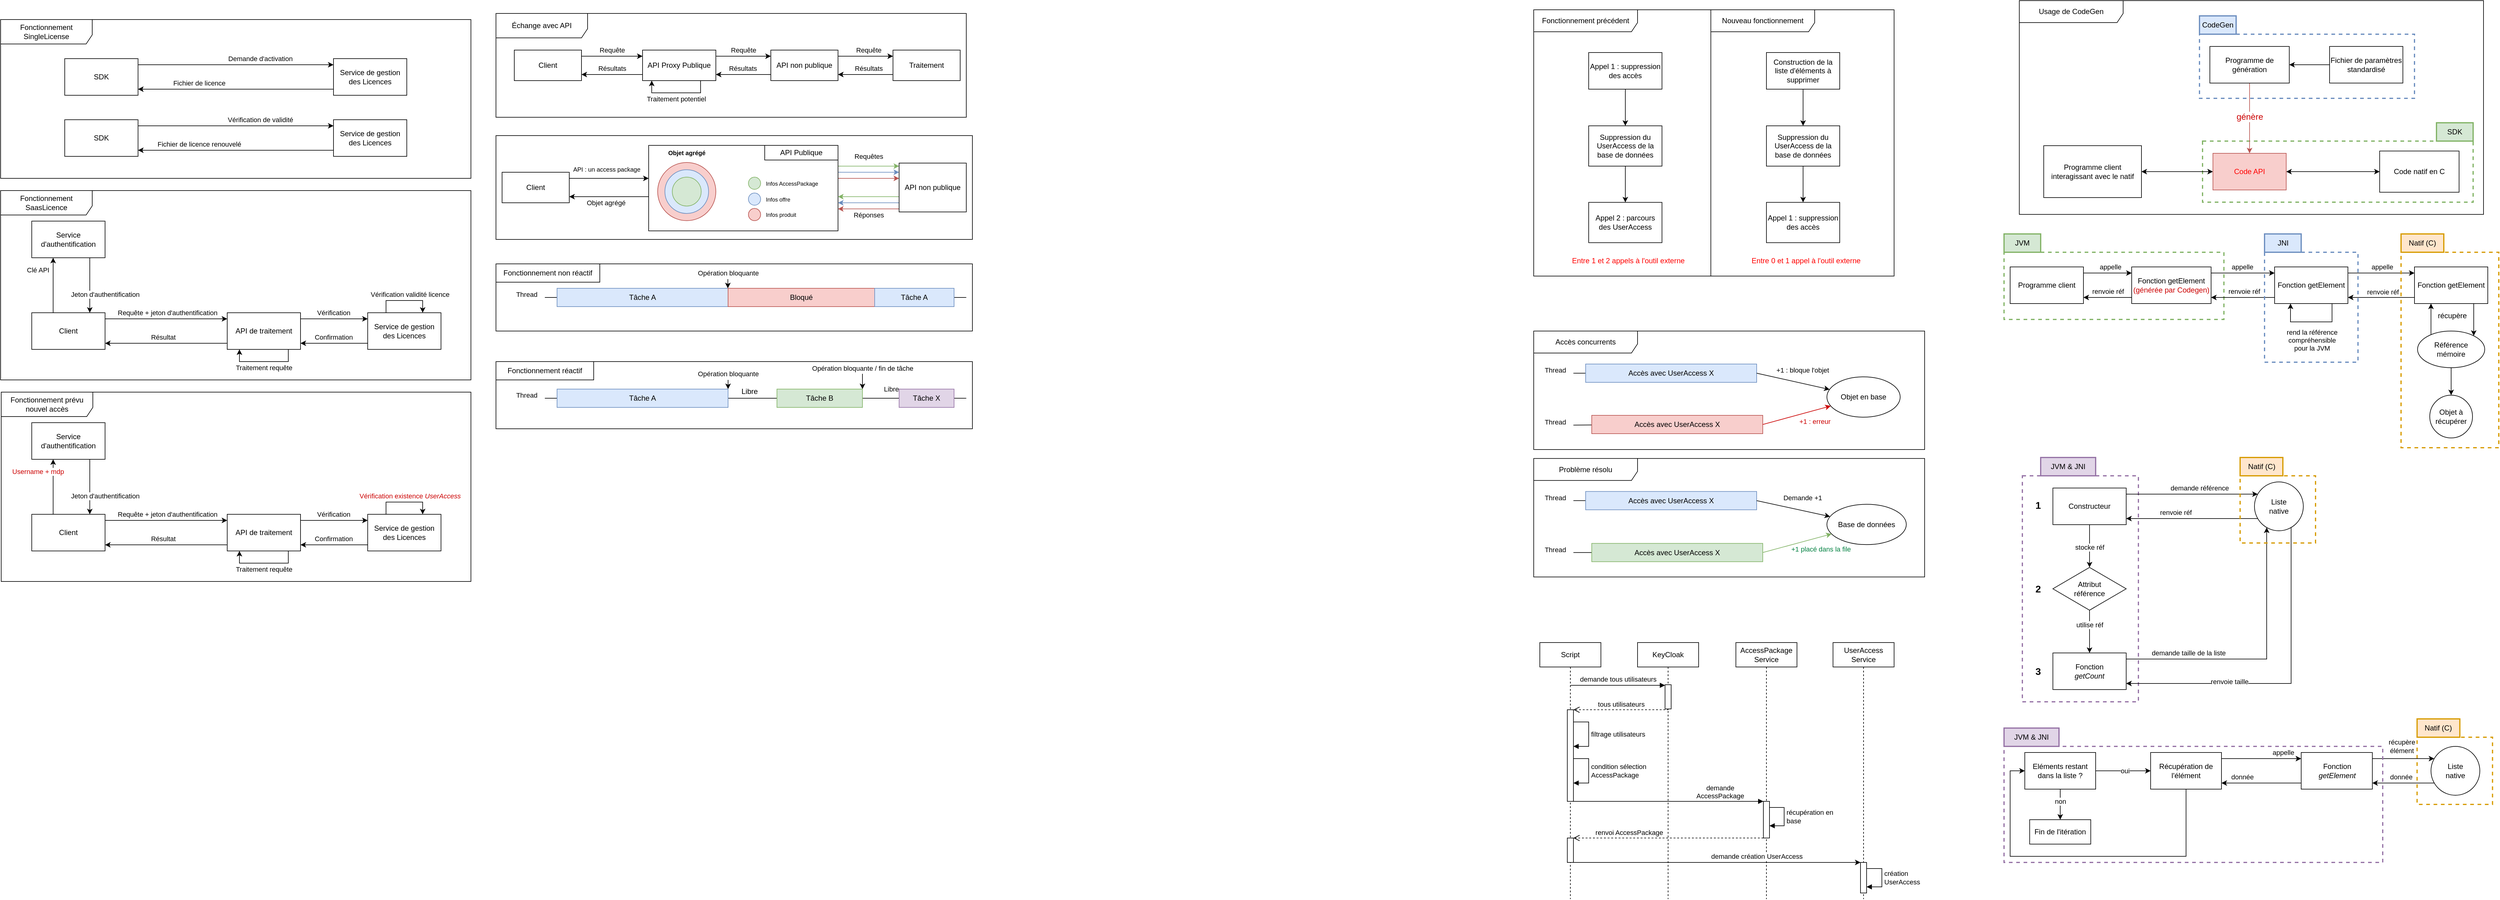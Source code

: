<mxfile version="21.4.0" type="github">
  <diagram name="Page-1" id="kGJvYxELI7YH6uDxe6yv">
    <mxGraphModel dx="1816" dy="501" grid="1" gridSize="10" guides="1" tooltips="1" connect="1" arrows="1" fold="1" page="1" pageScale="1" pageWidth="827" pageHeight="1169" math="0" shadow="0">
      <root>
        <mxCell id="0" />
        <mxCell id="1" parent="0" />
        <mxCell id="kG_tNQmEcAfNWBRXCB2O-31" value="" style="rounded=0;whiteSpace=wrap;html=1;fillColor=none;strokeColor=#d79b00;strokeWidth=2;dashed=1;" vertex="1" parent="1">
          <mxGeometry x="3166.25" y="1215" width="123.5" height="110" as="geometry" />
        </mxCell>
        <mxCell id="kG_tNQmEcAfNWBRXCB2O-18" value="" style="rounded=0;whiteSpace=wrap;html=1;fillColor=none;strokeColor=#9673a6;strokeWidth=2;dashed=1;" vertex="1" parent="1">
          <mxGeometry x="2520" y="787" width="190" height="370" as="geometry" />
        </mxCell>
        <mxCell id="TPhDMseUdJVL6JAVd8ul-39" value="" style="rounded=0;whiteSpace=wrap;html=1;fillColor=none;strokeColor=#82b366;strokeWidth=2;dashed=1;" parent="1" vertex="1">
          <mxGeometry x="2490" y="421" width="360" height="110" as="geometry" />
        </mxCell>
        <mxCell id="u1wcUlHaR4hRDkTlkvJ6-22" value="" style="rounded=0;whiteSpace=wrap;html=1;fillColor=none;strokeColor=#82b366;strokeWidth=2;dashed=1;" parent="1" vertex="1">
          <mxGeometry x="2815" y="239" width="443" height="100" as="geometry" />
        </mxCell>
        <mxCell id="u1wcUlHaR4hRDkTlkvJ6-17" value="" style="rounded=0;whiteSpace=wrap;html=1;fillColor=none;strokeColor=#6c8ebf;strokeWidth=2;dashed=1;" parent="1" vertex="1">
          <mxGeometry x="2810" y="64" width="352" height="105" as="geometry" />
        </mxCell>
        <mxCell id="PFFGQGp5uwaSwqhXXK-1-35" value="" style="rounded=0;whiteSpace=wrap;html=1;fillColor=none;" parent="1" vertex="1">
          <mxGeometry x="21" y="600" width="780" height="110" as="geometry" />
        </mxCell>
        <mxCell id="PFFGQGp5uwaSwqhXXK-1-34" value="" style="rounded=0;whiteSpace=wrap;html=1;fillColor=none;" parent="1" vertex="1">
          <mxGeometry x="21" y="440" width="780" height="110" as="geometry" />
        </mxCell>
        <mxCell id="pqY8UmGTtjT38yQQiabi-36" value="" style="rounded=0;whiteSpace=wrap;html=1;fillColor=none;" parent="1" vertex="1">
          <mxGeometry x="21" y="230" width="780" height="170" as="geometry" />
        </mxCell>
        <mxCell id="Uiy3gwFEY2_x3mbpT4VC-9" style="edgeStyle=orthogonalEdgeStyle;rounded=0;orthogonalLoop=1;jettySize=auto;html=1;" parent="1" source="Uiy3gwFEY2_x3mbpT4VC-2" target="Uiy3gwFEY2_x3mbpT4VC-3" edge="1">
          <mxGeometry relative="1" as="geometry">
            <Array as="points">
              <mxPoint x="-499" y="530.03" />
              <mxPoint x="-499" y="530.03" />
            </Array>
          </mxGeometry>
        </mxCell>
        <mxCell id="Uiy3gwFEY2_x3mbpT4VC-13" value="Requête + jeton d&#39;authentification" style="edgeLabel;html=1;align=center;verticalAlign=middle;resizable=0;points=[];" parent="Uiy3gwFEY2_x3mbpT4VC-9" vertex="1" connectable="0">
          <mxGeometry x="0.237" y="1" relative="1" as="geometry">
            <mxPoint x="-22" y="-9" as="offset" />
          </mxGeometry>
        </mxCell>
        <mxCell id="Uiy3gwFEY2_x3mbpT4VC-2" value="Client" style="rounded=0;whiteSpace=wrap;html=1;" parent="1" vertex="1">
          <mxGeometry x="-739" y="520.03" width="120" height="60" as="geometry" />
        </mxCell>
        <mxCell id="Uiy3gwFEY2_x3mbpT4VC-10" style="edgeStyle=orthogonalEdgeStyle;rounded=0;orthogonalLoop=1;jettySize=auto;html=1;" parent="1" source="Uiy3gwFEY2_x3mbpT4VC-3" target="Uiy3gwFEY2_x3mbpT4VC-2" edge="1">
          <mxGeometry relative="1" as="geometry">
            <Array as="points">
              <mxPoint x="-539" y="570.03" />
              <mxPoint x="-539" y="570.03" />
            </Array>
          </mxGeometry>
        </mxCell>
        <mxCell id="Uiy3gwFEY2_x3mbpT4VC-17" value="Résultat" style="edgeLabel;html=1;align=center;verticalAlign=middle;resizable=0;points=[];" parent="Uiy3gwFEY2_x3mbpT4VC-10" vertex="1" connectable="0">
          <mxGeometry x="0.147" y="1" relative="1" as="geometry">
            <mxPoint x="9" y="-11" as="offset" />
          </mxGeometry>
        </mxCell>
        <mxCell id="DN8ana5_wNEMZJRgWwU8-28" style="edgeStyle=orthogonalEdgeStyle;rounded=0;orthogonalLoop=1;jettySize=auto;html=1;" parent="1" source="Uiy3gwFEY2_x3mbpT4VC-3" target="Uiy3gwFEY2_x3mbpT4VC-18" edge="1">
          <mxGeometry relative="1" as="geometry">
            <Array as="points">
              <mxPoint x="-239" y="530" />
              <mxPoint x="-239" y="530" />
            </Array>
          </mxGeometry>
        </mxCell>
        <mxCell id="DN8ana5_wNEMZJRgWwU8-29" value="Vérification" style="edgeLabel;html=1;align=center;verticalAlign=middle;resizable=0;points=[];" parent="DN8ana5_wNEMZJRgWwU8-28" vertex="1" connectable="0">
          <mxGeometry x="0.232" relative="1" as="geometry">
            <mxPoint x="-14" y="-10" as="offset" />
          </mxGeometry>
        </mxCell>
        <mxCell id="Uiy3gwFEY2_x3mbpT4VC-3" value="API de traitement" style="rounded=0;whiteSpace=wrap;html=1;" parent="1" vertex="1">
          <mxGeometry x="-419" y="520.03" width="120" height="60" as="geometry" />
        </mxCell>
        <mxCell id="Uiy3gwFEY2_x3mbpT4VC-15" style="edgeStyle=orthogonalEdgeStyle;rounded=0;orthogonalLoop=1;jettySize=auto;html=1;" parent="1" source="Uiy3gwFEY2_x3mbpT4VC-2" target="DN8ana5_wNEMZJRgWwU8-1" edge="1">
          <mxGeometry relative="1" as="geometry">
            <Array as="points">
              <mxPoint x="-704" y="500" />
              <mxPoint x="-704" y="500" />
            </Array>
          </mxGeometry>
        </mxCell>
        <mxCell id="Uiy3gwFEY2_x3mbpT4VC-16" value="Clé API" style="edgeLabel;html=1;align=center;verticalAlign=middle;resizable=0;points=[];" parent="Uiy3gwFEY2_x3mbpT4VC-15" vertex="1" connectable="0">
          <mxGeometry x="0.263" y="1" relative="1" as="geometry">
            <mxPoint x="-24" y="-13" as="offset" />
          </mxGeometry>
        </mxCell>
        <mxCell id="DN8ana5_wNEMZJRgWwU8-30" style="edgeStyle=orthogonalEdgeStyle;rounded=0;orthogonalLoop=1;jettySize=auto;html=1;" parent="1" source="Uiy3gwFEY2_x3mbpT4VC-18" target="Uiy3gwFEY2_x3mbpT4VC-3" edge="1">
          <mxGeometry relative="1" as="geometry">
            <Array as="points">
              <mxPoint x="-239" y="570" />
              <mxPoint x="-239" y="570" />
            </Array>
          </mxGeometry>
        </mxCell>
        <mxCell id="DN8ana5_wNEMZJRgWwU8-31" value="Confirmation" style="edgeLabel;html=1;align=center;verticalAlign=middle;resizable=0;points=[];" parent="DN8ana5_wNEMZJRgWwU8-30" vertex="1" connectable="0">
          <mxGeometry x="0.187" relative="1" as="geometry">
            <mxPoint x="9" y="-10" as="offset" />
          </mxGeometry>
        </mxCell>
        <mxCell id="Uiy3gwFEY2_x3mbpT4VC-18" value="Service de gestion des Licences" style="rounded=0;whiteSpace=wrap;html=1;" parent="1" vertex="1">
          <mxGeometry x="-189" y="520.03" width="120" height="60" as="geometry" />
        </mxCell>
        <mxCell id="Uiy3gwFEY2_x3mbpT4VC-23" value="Fonctionnement SaasLicence" style="shape=umlFrame;whiteSpace=wrap;html=1;pointerEvents=0;width=150;height=40;" parent="1" vertex="1">
          <mxGeometry x="-790" y="320" width="770" height="310" as="geometry" />
        </mxCell>
        <mxCell id="Uiy3gwFEY2_x3mbpT4VC-26" style="edgeStyle=orthogonalEdgeStyle;rounded=0;orthogonalLoop=1;jettySize=auto;html=1;" parent="1" source="Uiy3gwFEY2_x3mbpT4VC-24" target="Uiy3gwFEY2_x3mbpT4VC-25" edge="1">
          <mxGeometry relative="1" as="geometry">
            <Array as="points">
              <mxPoint x="-375" y="114" />
              <mxPoint x="-375" y="114" />
            </Array>
          </mxGeometry>
        </mxCell>
        <mxCell id="Uiy3gwFEY2_x3mbpT4VC-28" value="Demande d&#39;activation" style="edgeLabel;html=1;align=center;verticalAlign=middle;resizable=0;points=[];" parent="Uiy3gwFEY2_x3mbpT4VC-26" vertex="1" connectable="0">
          <mxGeometry x="-0.13" y="1" relative="1" as="geometry">
            <mxPoint x="61" y="-9" as="offset" />
          </mxGeometry>
        </mxCell>
        <mxCell id="Uiy3gwFEY2_x3mbpT4VC-24" value="SDK" style="rounded=0;whiteSpace=wrap;html=1;" parent="1" vertex="1">
          <mxGeometry x="-685" y="104" width="120" height="60" as="geometry" />
        </mxCell>
        <mxCell id="Uiy3gwFEY2_x3mbpT4VC-27" style="edgeStyle=orthogonalEdgeStyle;rounded=0;orthogonalLoop=1;jettySize=auto;html=1;" parent="1" source="Uiy3gwFEY2_x3mbpT4VC-25" target="Uiy3gwFEY2_x3mbpT4VC-24" edge="1">
          <mxGeometry relative="1" as="geometry">
            <Array as="points">
              <mxPoint x="-385" y="154" />
              <mxPoint x="-385" y="154" />
            </Array>
          </mxGeometry>
        </mxCell>
        <mxCell id="Uiy3gwFEY2_x3mbpT4VC-29" value="&lt;div&gt;Fichier de licence&lt;/div&gt;" style="edgeLabel;html=1;align=center;verticalAlign=middle;resizable=0;points=[];" parent="Uiy3gwFEY2_x3mbpT4VC-27" vertex="1" connectable="0">
          <mxGeometry x="-0.193" y="-1" relative="1" as="geometry">
            <mxPoint x="-91" y="-9" as="offset" />
          </mxGeometry>
        </mxCell>
        <mxCell id="Uiy3gwFEY2_x3mbpT4VC-25" value="Service de gestion des Licences" style="rounded=0;whiteSpace=wrap;html=1;" parent="1" vertex="1">
          <mxGeometry x="-245" y="104" width="120" height="60" as="geometry" />
        </mxCell>
        <mxCell id="Uiy3gwFEY2_x3mbpT4VC-30" style="edgeStyle=orthogonalEdgeStyle;rounded=0;orthogonalLoop=1;jettySize=auto;html=1;" parent="1" source="Uiy3gwFEY2_x3mbpT4VC-32" target="Uiy3gwFEY2_x3mbpT4VC-35" edge="1">
          <mxGeometry relative="1" as="geometry">
            <Array as="points">
              <mxPoint x="-375" y="214" />
              <mxPoint x="-375" y="214" />
            </Array>
          </mxGeometry>
        </mxCell>
        <mxCell id="Uiy3gwFEY2_x3mbpT4VC-31" value="Vérification de validité" style="edgeLabel;html=1;align=center;verticalAlign=middle;resizable=0;points=[];" parent="Uiy3gwFEY2_x3mbpT4VC-30" vertex="1" connectable="0">
          <mxGeometry x="-0.13" y="1" relative="1" as="geometry">
            <mxPoint x="61" y="-9" as="offset" />
          </mxGeometry>
        </mxCell>
        <mxCell id="Uiy3gwFEY2_x3mbpT4VC-32" value="SDK" style="rounded=0;whiteSpace=wrap;html=1;" parent="1" vertex="1">
          <mxGeometry x="-685" y="204" width="120" height="60" as="geometry" />
        </mxCell>
        <mxCell id="Uiy3gwFEY2_x3mbpT4VC-33" style="edgeStyle=orthogonalEdgeStyle;rounded=0;orthogonalLoop=1;jettySize=auto;html=1;" parent="1" source="Uiy3gwFEY2_x3mbpT4VC-35" target="Uiy3gwFEY2_x3mbpT4VC-32" edge="1">
          <mxGeometry relative="1" as="geometry">
            <Array as="points">
              <mxPoint x="-385" y="254" />
              <mxPoint x="-385" y="254" />
            </Array>
          </mxGeometry>
        </mxCell>
        <mxCell id="Uiy3gwFEY2_x3mbpT4VC-34" value="Fichier de licence renouvelé" style="edgeLabel;html=1;align=center;verticalAlign=middle;resizable=0;points=[];" parent="Uiy3gwFEY2_x3mbpT4VC-33" vertex="1" connectable="0">
          <mxGeometry x="-0.193" y="-1" relative="1" as="geometry">
            <mxPoint x="-91" y="-9" as="offset" />
          </mxGeometry>
        </mxCell>
        <mxCell id="Uiy3gwFEY2_x3mbpT4VC-35" value="Service de gestion des Licences" style="rounded=0;whiteSpace=wrap;html=1;" parent="1" vertex="1">
          <mxGeometry x="-245" y="204" width="120" height="60" as="geometry" />
        </mxCell>
        <mxCell id="Uiy3gwFEY2_x3mbpT4VC-36" value="Fonctionnement SingleLicense" style="shape=umlFrame;whiteSpace=wrap;html=1;pointerEvents=0;width=150;height=40;" parent="1" vertex="1">
          <mxGeometry x="-790" y="40" width="770" height="260" as="geometry" />
        </mxCell>
        <mxCell id="DN8ana5_wNEMZJRgWwU8-2" style="edgeStyle=orthogonalEdgeStyle;rounded=0;orthogonalLoop=1;jettySize=auto;html=1;" parent="1" source="DN8ana5_wNEMZJRgWwU8-1" target="Uiy3gwFEY2_x3mbpT4VC-2" edge="1">
          <mxGeometry relative="1" as="geometry">
            <Array as="points">
              <mxPoint x="-644" y="480" />
              <mxPoint x="-644" y="480" />
            </Array>
          </mxGeometry>
        </mxCell>
        <mxCell id="DN8ana5_wNEMZJRgWwU8-3" value="Jeton d&#39;authentification " style="edgeLabel;html=1;align=center;verticalAlign=middle;resizable=0;points=[];" parent="DN8ana5_wNEMZJRgWwU8-2" vertex="1" connectable="0">
          <mxGeometry x="-0.24" y="-1" relative="1" as="geometry">
            <mxPoint x="26" y="26" as="offset" />
          </mxGeometry>
        </mxCell>
        <mxCell id="DN8ana5_wNEMZJRgWwU8-1" value="Service d&#39;authentification" style="rounded=0;whiteSpace=wrap;html=1;" parent="1" vertex="1">
          <mxGeometry x="-739" y="370" width="120" height="60" as="geometry" />
        </mxCell>
        <mxCell id="DN8ana5_wNEMZJRgWwU8-32" style="edgeStyle=orthogonalEdgeStyle;rounded=0;orthogonalLoop=1;jettySize=auto;html=1;" parent="1" source="DN8ana5_wNEMZJRgWwU8-34" target="DN8ana5_wNEMZJRgWwU8-39" edge="1">
          <mxGeometry relative="1" as="geometry">
            <Array as="points">
              <mxPoint x="-499" y="860.03" />
              <mxPoint x="-499" y="860.03" />
            </Array>
          </mxGeometry>
        </mxCell>
        <mxCell id="DN8ana5_wNEMZJRgWwU8-33" value="Requête + jeton d&#39;authentification" style="edgeLabel;html=1;align=center;verticalAlign=middle;resizable=0;points=[];" parent="DN8ana5_wNEMZJRgWwU8-32" vertex="1" connectable="0">
          <mxGeometry x="0.237" y="1" relative="1" as="geometry">
            <mxPoint x="-22" y="-9" as="offset" />
          </mxGeometry>
        </mxCell>
        <mxCell id="DN8ana5_wNEMZJRgWwU8-34" value="Client" style="rounded=0;whiteSpace=wrap;html=1;" parent="1" vertex="1">
          <mxGeometry x="-739" y="850.03" width="120" height="60" as="geometry" />
        </mxCell>
        <mxCell id="DN8ana5_wNEMZJRgWwU8-35" style="edgeStyle=orthogonalEdgeStyle;rounded=0;orthogonalLoop=1;jettySize=auto;html=1;" parent="1" source="DN8ana5_wNEMZJRgWwU8-39" target="DN8ana5_wNEMZJRgWwU8-34" edge="1">
          <mxGeometry relative="1" as="geometry">
            <Array as="points">
              <mxPoint x="-539" y="900.03" />
              <mxPoint x="-539" y="900.03" />
            </Array>
          </mxGeometry>
        </mxCell>
        <mxCell id="DN8ana5_wNEMZJRgWwU8-36" value="Résultat" style="edgeLabel;html=1;align=center;verticalAlign=middle;resizable=0;points=[];" parent="DN8ana5_wNEMZJRgWwU8-35" vertex="1" connectable="0">
          <mxGeometry x="0.147" y="1" relative="1" as="geometry">
            <mxPoint x="9" y="-11" as="offset" />
          </mxGeometry>
        </mxCell>
        <mxCell id="DN8ana5_wNEMZJRgWwU8-37" style="edgeStyle=orthogonalEdgeStyle;rounded=0;orthogonalLoop=1;jettySize=auto;html=1;" parent="1" source="DN8ana5_wNEMZJRgWwU8-39" target="DN8ana5_wNEMZJRgWwU8-44" edge="1">
          <mxGeometry relative="1" as="geometry">
            <Array as="points">
              <mxPoint x="-239" y="860" />
              <mxPoint x="-239" y="860" />
            </Array>
          </mxGeometry>
        </mxCell>
        <mxCell id="DN8ana5_wNEMZJRgWwU8-38" value="Vérification" style="edgeLabel;html=1;align=center;verticalAlign=middle;resizable=0;points=[];" parent="DN8ana5_wNEMZJRgWwU8-37" vertex="1" connectable="0">
          <mxGeometry x="0.232" relative="1" as="geometry">
            <mxPoint x="-14" y="-10" as="offset" />
          </mxGeometry>
        </mxCell>
        <mxCell id="DN8ana5_wNEMZJRgWwU8-39" value="API de traitement" style="rounded=0;whiteSpace=wrap;html=1;" parent="1" vertex="1">
          <mxGeometry x="-419" y="850.03" width="120" height="60" as="geometry" />
        </mxCell>
        <mxCell id="DN8ana5_wNEMZJRgWwU8-40" style="edgeStyle=orthogonalEdgeStyle;rounded=0;orthogonalLoop=1;jettySize=auto;html=1;" parent="1" source="DN8ana5_wNEMZJRgWwU8-34" target="DN8ana5_wNEMZJRgWwU8-48" edge="1">
          <mxGeometry relative="1" as="geometry">
            <Array as="points">
              <mxPoint x="-704" y="830" />
              <mxPoint x="-704" y="830" />
            </Array>
          </mxGeometry>
        </mxCell>
        <mxCell id="DN8ana5_wNEMZJRgWwU8-41" value="&lt;font color=&quot;#cc0000&quot;&gt;Username + mdp&lt;/font&gt;" style="edgeLabel;html=1;align=center;verticalAlign=middle;resizable=0;points=[];" parent="DN8ana5_wNEMZJRgWwU8-40" vertex="1" connectable="0">
          <mxGeometry x="0.263" y="1" relative="1" as="geometry">
            <mxPoint x="-24" y="-13" as="offset" />
          </mxGeometry>
        </mxCell>
        <mxCell id="DN8ana5_wNEMZJRgWwU8-42" style="edgeStyle=orthogonalEdgeStyle;rounded=0;orthogonalLoop=1;jettySize=auto;html=1;" parent="1" source="DN8ana5_wNEMZJRgWwU8-44" target="DN8ana5_wNEMZJRgWwU8-39" edge="1">
          <mxGeometry relative="1" as="geometry">
            <Array as="points">
              <mxPoint x="-239" y="900" />
              <mxPoint x="-239" y="900" />
            </Array>
          </mxGeometry>
        </mxCell>
        <mxCell id="DN8ana5_wNEMZJRgWwU8-43" value="Confirmation" style="edgeLabel;html=1;align=center;verticalAlign=middle;resizable=0;points=[];" parent="DN8ana5_wNEMZJRgWwU8-42" vertex="1" connectable="0">
          <mxGeometry x="0.187" relative="1" as="geometry">
            <mxPoint x="9" y="-10" as="offset" />
          </mxGeometry>
        </mxCell>
        <mxCell id="DN8ana5_wNEMZJRgWwU8-44" value="Service de gestion des Licences" style="rounded=0;whiteSpace=wrap;html=1;" parent="1" vertex="1">
          <mxGeometry x="-189" y="850.03" width="120" height="60" as="geometry" />
        </mxCell>
        <mxCell id="DN8ana5_wNEMZJRgWwU8-45" value="&lt;div&gt;Fonctionnement prévu&lt;/div&gt;&lt;div&gt;nouvel accès&lt;br&gt;&lt;/div&gt;" style="shape=umlFrame;whiteSpace=wrap;html=1;pointerEvents=0;width=150;height=40;" parent="1" vertex="1">
          <mxGeometry x="-789" y="650" width="769" height="310" as="geometry" />
        </mxCell>
        <mxCell id="DN8ana5_wNEMZJRgWwU8-46" style="edgeStyle=orthogonalEdgeStyle;rounded=0;orthogonalLoop=1;jettySize=auto;html=1;" parent="1" source="DN8ana5_wNEMZJRgWwU8-48" target="DN8ana5_wNEMZJRgWwU8-34" edge="1">
          <mxGeometry relative="1" as="geometry">
            <Array as="points">
              <mxPoint x="-644" y="810" />
              <mxPoint x="-644" y="810" />
            </Array>
          </mxGeometry>
        </mxCell>
        <mxCell id="DN8ana5_wNEMZJRgWwU8-47" value="Jeton d&#39;authentification " style="edgeLabel;html=1;align=center;verticalAlign=middle;resizable=0;points=[];" parent="DN8ana5_wNEMZJRgWwU8-46" vertex="1" connectable="0">
          <mxGeometry x="-0.24" y="-1" relative="1" as="geometry">
            <mxPoint x="26" y="26" as="offset" />
          </mxGeometry>
        </mxCell>
        <mxCell id="DN8ana5_wNEMZJRgWwU8-48" value="Service d&#39;authentification" style="rounded=0;whiteSpace=wrap;html=1;" parent="1" vertex="1">
          <mxGeometry x="-739" y="700" width="120" height="60" as="geometry" />
        </mxCell>
        <mxCell id="DN8ana5_wNEMZJRgWwU8-51" style="edgeStyle=orthogonalEdgeStyle;rounded=0;orthogonalLoop=1;jettySize=auto;html=1;" parent="1" edge="1">
          <mxGeometry relative="1" as="geometry">
            <mxPoint x="-159" y="520.03" as="sourcePoint" />
            <mxPoint x="-99" y="520.03" as="targetPoint" />
            <Array as="points">
              <mxPoint x="-159" y="500.03" />
            </Array>
          </mxGeometry>
        </mxCell>
        <mxCell id="DN8ana5_wNEMZJRgWwU8-52" value="Vérification validité licence" style="edgeLabel;html=1;align=center;verticalAlign=middle;resizable=0;points=[];" parent="DN8ana5_wNEMZJRgWwU8-51" vertex="1" connectable="0">
          <mxGeometry x="0.171" y="-2" relative="1" as="geometry">
            <mxPoint y="-12" as="offset" />
          </mxGeometry>
        </mxCell>
        <mxCell id="DN8ana5_wNEMZJRgWwU8-55" style="edgeStyle=orthogonalEdgeStyle;rounded=0;orthogonalLoop=1;jettySize=auto;html=1;" parent="1" edge="1">
          <mxGeometry relative="1" as="geometry">
            <Array as="points">
              <mxPoint x="-159" y="830.03" />
            </Array>
            <mxPoint x="-159" y="850.03" as="sourcePoint" />
            <mxPoint x="-99" y="850.03" as="targetPoint" />
          </mxGeometry>
        </mxCell>
        <mxCell id="DN8ana5_wNEMZJRgWwU8-56" value="&lt;font color=&quot;#cc0000&quot;&gt;Vérification existence &lt;i&gt;UserAccess&lt;/i&gt;&lt;/font&gt;" style="edgeLabel;html=1;align=center;verticalAlign=middle;resizable=0;points=[];" parent="DN8ana5_wNEMZJRgWwU8-55" vertex="1" connectable="0">
          <mxGeometry x="0.171" y="-2" relative="1" as="geometry">
            <mxPoint y="-12" as="offset" />
          </mxGeometry>
        </mxCell>
        <mxCell id="DN8ana5_wNEMZJRgWwU8-58" style="edgeStyle=orthogonalEdgeStyle;rounded=0;orthogonalLoop=1;jettySize=auto;html=1;shadow=0;" parent="1" source="Uiy3gwFEY2_x3mbpT4VC-3" target="Uiy3gwFEY2_x3mbpT4VC-3" edge="1">
          <mxGeometry relative="1" as="geometry">
            <Array as="points">
              <mxPoint x="-319" y="600" />
              <mxPoint x="-399" y="590" />
            </Array>
          </mxGeometry>
        </mxCell>
        <mxCell id="DN8ana5_wNEMZJRgWwU8-59" value="Traitement requête" style="edgeLabel;html=1;align=center;verticalAlign=middle;resizable=0;points=[];" parent="DN8ana5_wNEMZJRgWwU8-58" vertex="1" connectable="0">
          <mxGeometry x="0.294" y="3" relative="1" as="geometry">
            <mxPoint x="17" y="7" as="offset" />
          </mxGeometry>
        </mxCell>
        <mxCell id="DN8ana5_wNEMZJRgWwU8-60" style="edgeStyle=orthogonalEdgeStyle;rounded=0;orthogonalLoop=1;jettySize=auto;html=1;shadow=0;" parent="1" edge="1">
          <mxGeometry relative="1" as="geometry">
            <mxPoint x="-319" y="910.03" as="sourcePoint" />
            <mxPoint x="-399" y="910.03" as="targetPoint" />
            <Array as="points">
              <mxPoint x="-319" y="930.03" />
              <mxPoint x="-399" y="920.03" />
            </Array>
          </mxGeometry>
        </mxCell>
        <mxCell id="DN8ana5_wNEMZJRgWwU8-61" value="Traitement requête" style="edgeLabel;html=1;align=center;verticalAlign=middle;resizable=0;points=[];" parent="DN8ana5_wNEMZJRgWwU8-60" vertex="1" connectable="0">
          <mxGeometry x="0.294" y="3" relative="1" as="geometry">
            <mxPoint x="17" y="7" as="offset" />
          </mxGeometry>
        </mxCell>
        <mxCell id="1YAXwV141TAWGmgdsKq_-4" style="edgeStyle=orthogonalEdgeStyle;rounded=0;orthogonalLoop=1;jettySize=auto;html=1;" parent="1" source="1YAXwV141TAWGmgdsKq_-1" target="1YAXwV141TAWGmgdsKq_-2" edge="1">
          <mxGeometry relative="1" as="geometry">
            <Array as="points">
              <mxPoint x="211" y="100" />
              <mxPoint x="211" y="100" />
            </Array>
          </mxGeometry>
        </mxCell>
        <mxCell id="1YAXwV141TAWGmgdsKq_-10" value="Requête" style="edgeLabel;html=1;align=center;verticalAlign=middle;resizable=0;points=[];" parent="1YAXwV141TAWGmgdsKq_-4" vertex="1" connectable="0">
          <mxGeometry x="-0.256" y="3" relative="1" as="geometry">
            <mxPoint x="13" y="-7" as="offset" />
          </mxGeometry>
        </mxCell>
        <mxCell id="1YAXwV141TAWGmgdsKq_-1" value="Client" style="rounded=0;whiteSpace=wrap;html=1;" parent="1" vertex="1">
          <mxGeometry x="51" y="90" width="110" height="50" as="geometry" />
        </mxCell>
        <mxCell id="1YAXwV141TAWGmgdsKq_-5" style="edgeStyle=orthogonalEdgeStyle;rounded=0;orthogonalLoop=1;jettySize=auto;html=1;" parent="1" source="1YAXwV141TAWGmgdsKq_-2" target="1YAXwV141TAWGmgdsKq_-3" edge="1">
          <mxGeometry relative="1" as="geometry">
            <Array as="points">
              <mxPoint x="431" y="100" />
              <mxPoint x="431" y="100" />
            </Array>
          </mxGeometry>
        </mxCell>
        <mxCell id="1YAXwV141TAWGmgdsKq_-11" value="Requête" style="edgeLabel;html=1;align=center;verticalAlign=middle;resizable=0;points=[];" parent="1YAXwV141TAWGmgdsKq_-5" vertex="1" connectable="0">
          <mxGeometry x="0.344" relative="1" as="geometry">
            <mxPoint x="-16" y="-10" as="offset" />
          </mxGeometry>
        </mxCell>
        <mxCell id="1YAXwV141TAWGmgdsKq_-6" style="edgeStyle=orthogonalEdgeStyle;rounded=0;orthogonalLoop=1;jettySize=auto;html=1;" parent="1" source="1YAXwV141TAWGmgdsKq_-2" target="1YAXwV141TAWGmgdsKq_-1" edge="1">
          <mxGeometry relative="1" as="geometry">
            <Array as="points">
              <mxPoint x="201" y="130" />
              <mxPoint x="201" y="130" />
            </Array>
          </mxGeometry>
        </mxCell>
        <mxCell id="1YAXwV141TAWGmgdsKq_-19" value="&lt;div&gt;Résultats&lt;/div&gt;" style="edgeLabel;html=1;align=center;verticalAlign=middle;resizable=0;points=[];" parent="1YAXwV141TAWGmgdsKq_-6" vertex="1" connectable="0">
          <mxGeometry x="-0.144" y="-1" relative="1" as="geometry">
            <mxPoint x="-7" y="-9" as="offset" />
          </mxGeometry>
        </mxCell>
        <mxCell id="1YAXwV141TAWGmgdsKq_-2" value="API Proxy Publique" style="rounded=0;whiteSpace=wrap;html=1;" parent="1" vertex="1">
          <mxGeometry x="261" y="90" width="120" height="50" as="geometry" />
        </mxCell>
        <mxCell id="1YAXwV141TAWGmgdsKq_-7" style="edgeStyle=orthogonalEdgeStyle;rounded=0;orthogonalLoop=1;jettySize=auto;html=1;" parent="1" source="1YAXwV141TAWGmgdsKq_-3" target="1YAXwV141TAWGmgdsKq_-2" edge="1">
          <mxGeometry relative="1" as="geometry">
            <Array as="points">
              <mxPoint x="431" y="130" />
              <mxPoint x="431" y="130" />
            </Array>
          </mxGeometry>
        </mxCell>
        <mxCell id="1YAXwV141TAWGmgdsKq_-18" value="&lt;div&gt;Résultats&lt;/div&gt;" style="edgeLabel;html=1;align=center;verticalAlign=middle;resizable=0;points=[];" parent="1YAXwV141TAWGmgdsKq_-7" vertex="1" connectable="0">
          <mxGeometry x="-0.33" relative="1" as="geometry">
            <mxPoint x="-16" y="-10" as="offset" />
          </mxGeometry>
        </mxCell>
        <mxCell id="1YAXwV141TAWGmgdsKq_-16" style="edgeStyle=orthogonalEdgeStyle;rounded=0;orthogonalLoop=1;jettySize=auto;html=1;" parent="1" source="1YAXwV141TAWGmgdsKq_-3" target="1YAXwV141TAWGmgdsKq_-13" edge="1">
          <mxGeometry relative="1" as="geometry">
            <Array as="points">
              <mxPoint x="631" y="100" />
              <mxPoint x="631" y="100" />
            </Array>
          </mxGeometry>
        </mxCell>
        <mxCell id="1YAXwV141TAWGmgdsKq_-17" value="Requête" style="edgeLabel;html=1;align=center;verticalAlign=middle;resizable=0;points=[];" parent="1YAXwV141TAWGmgdsKq_-16" vertex="1" connectable="0">
          <mxGeometry x="-0.173" relative="1" as="geometry">
            <mxPoint x="13" y="-10" as="offset" />
          </mxGeometry>
        </mxCell>
        <mxCell id="1YAXwV141TAWGmgdsKq_-3" value="API non publique" style="rounded=0;whiteSpace=wrap;html=1;" parent="1" vertex="1">
          <mxGeometry x="471" y="90" width="110" height="50" as="geometry" />
        </mxCell>
        <mxCell id="1YAXwV141TAWGmgdsKq_-8" style="edgeStyle=orthogonalEdgeStyle;rounded=0;orthogonalLoop=1;jettySize=auto;html=1;shadow=0;" parent="1" edge="1">
          <mxGeometry relative="1" as="geometry">
            <mxPoint x="356" y="140" as="sourcePoint" />
            <mxPoint x="276" y="140" as="targetPoint" />
            <Array as="points">
              <mxPoint x="356" y="160" />
              <mxPoint x="276" y="150" />
            </Array>
          </mxGeometry>
        </mxCell>
        <mxCell id="1YAXwV141TAWGmgdsKq_-9" value="Traitement potentiel" style="edgeLabel;html=1;align=center;verticalAlign=middle;resizable=0;points=[];" parent="1YAXwV141TAWGmgdsKq_-8" vertex="1" connectable="0">
          <mxGeometry x="0.294" y="3" relative="1" as="geometry">
            <mxPoint x="17" y="7" as="offset" />
          </mxGeometry>
        </mxCell>
        <mxCell id="1YAXwV141TAWGmgdsKq_-14" style="edgeStyle=orthogonalEdgeStyle;rounded=0;orthogonalLoop=1;jettySize=auto;html=1;" parent="1" source="1YAXwV141TAWGmgdsKq_-13" target="1YAXwV141TAWGmgdsKq_-3" edge="1">
          <mxGeometry relative="1" as="geometry">
            <Array as="points">
              <mxPoint x="641" y="130" />
              <mxPoint x="641" y="130" />
            </Array>
          </mxGeometry>
        </mxCell>
        <mxCell id="1YAXwV141TAWGmgdsKq_-15" value="Résultats" style="edgeLabel;html=1;align=center;verticalAlign=middle;resizable=0;points=[];" parent="1YAXwV141TAWGmgdsKq_-14" vertex="1" connectable="0">
          <mxGeometry x="-0.271" y="2" relative="1" as="geometry">
            <mxPoint x="-7" y="-12" as="offset" />
          </mxGeometry>
        </mxCell>
        <mxCell id="1YAXwV141TAWGmgdsKq_-13" value="Traitement" style="rounded=0;whiteSpace=wrap;html=1;" parent="1" vertex="1">
          <mxGeometry x="671" y="90" width="110" height="50" as="geometry" />
        </mxCell>
        <mxCell id="1YAXwV141TAWGmgdsKq_-20" value="Échange avec API " style="shape=umlFrame;whiteSpace=wrap;html=1;pointerEvents=0;width=150;height=40;" parent="1" vertex="1">
          <mxGeometry x="21" y="30" width="770" height="170" as="geometry" />
        </mxCell>
        <mxCell id="pqY8UmGTtjT38yQQiabi-4" style="edgeStyle=orthogonalEdgeStyle;rounded=0;orthogonalLoop=1;jettySize=auto;html=1;" parent="1" source="pqY8UmGTtjT38yQQiabi-1" target="pqY8UmGTtjT38yQQiabi-3" edge="1">
          <mxGeometry relative="1" as="geometry">
            <Array as="points">
              <mxPoint x="241" y="300" />
              <mxPoint x="241" y="300" />
            </Array>
          </mxGeometry>
        </mxCell>
        <mxCell id="pqY8UmGTtjT38yQQiabi-5" value="&lt;font style=&quot;font-size: 10px;&quot;&gt;API : un access package&lt;/font&gt;" style="edgeLabel;html=1;align=center;verticalAlign=middle;resizable=0;points=[];" parent="pqY8UmGTtjT38yQQiabi-4" vertex="1" connectable="0">
          <mxGeometry x="0.288" y="-1" relative="1" as="geometry">
            <mxPoint x="-23" y="-16" as="offset" />
          </mxGeometry>
        </mxCell>
        <mxCell id="pqY8UmGTtjT38yQQiabi-1" value="Client" style="rounded=0;whiteSpace=wrap;html=1;" parent="1" vertex="1">
          <mxGeometry x="31" y="290" width="110" height="50" as="geometry" />
        </mxCell>
        <mxCell id="pqY8UmGTtjT38yQQiabi-10" style="edgeStyle=orthogonalEdgeStyle;rounded=0;orthogonalLoop=1;jettySize=auto;html=1;fillColor=#d5e8d4;strokeColor=#82b366;" parent="1" source="pqY8UmGTtjT38yQQiabi-3" target="pqY8UmGTtjT38yQQiabi-8" edge="1">
          <mxGeometry relative="1" as="geometry">
            <Array as="points">
              <mxPoint x="631" y="280" />
              <mxPoint x="631" y="280" />
            </Array>
          </mxGeometry>
        </mxCell>
        <mxCell id="pqY8UmGTtjT38yQQiabi-16" value="Requêtes" style="edgeLabel;html=1;align=center;verticalAlign=middle;resizable=0;points=[];" parent="pqY8UmGTtjT38yQQiabi-10" vertex="1" connectable="0">
          <mxGeometry x="0.117" y="1" relative="1" as="geometry">
            <mxPoint x="-6" y="-15" as="offset" />
          </mxGeometry>
        </mxCell>
        <mxCell id="pqY8UmGTtjT38yQQiabi-11" style="edgeStyle=orthogonalEdgeStyle;rounded=0;orthogonalLoop=1;jettySize=auto;html=1;fillColor=#dae8fc;strokeColor=#6c8ebf;" parent="1" source="pqY8UmGTtjT38yQQiabi-3" target="pqY8UmGTtjT38yQQiabi-8" edge="1">
          <mxGeometry relative="1" as="geometry">
            <Array as="points">
              <mxPoint x="631" y="290" />
              <mxPoint x="631" y="290" />
            </Array>
          </mxGeometry>
        </mxCell>
        <mxCell id="pqY8UmGTtjT38yQQiabi-12" style="edgeStyle=orthogonalEdgeStyle;rounded=0;orthogonalLoop=1;jettySize=auto;html=1;fillColor=#f8cecc;strokeColor=#b85450;" parent="1" source="pqY8UmGTtjT38yQQiabi-3" target="pqY8UmGTtjT38yQQiabi-8" edge="1">
          <mxGeometry relative="1" as="geometry">
            <Array as="points">
              <mxPoint x="631" y="300" />
              <mxPoint x="631" y="300" />
            </Array>
          </mxGeometry>
        </mxCell>
        <mxCell id="pqY8UmGTtjT38yQQiabi-33" style="edgeStyle=orthogonalEdgeStyle;rounded=0;orthogonalLoop=1;jettySize=auto;html=1;" parent="1" source="pqY8UmGTtjT38yQQiabi-3" target="pqY8UmGTtjT38yQQiabi-1" edge="1">
          <mxGeometry relative="1" as="geometry">
            <Array as="points">
              <mxPoint x="211" y="330" />
              <mxPoint x="211" y="330" />
            </Array>
          </mxGeometry>
        </mxCell>
        <mxCell id="pqY8UmGTtjT38yQQiabi-34" value="Objet agrégé" style="edgeLabel;html=1;align=center;verticalAlign=middle;resizable=0;points=[];" parent="pqY8UmGTtjT38yQQiabi-33" vertex="1" connectable="0">
          <mxGeometry x="-0.202" y="-1" relative="1" as="geometry">
            <mxPoint x="-18" y="11" as="offset" />
          </mxGeometry>
        </mxCell>
        <mxCell id="pqY8UmGTtjT38yQQiabi-3" value="" style="rounded=0;whiteSpace=wrap;html=1;" parent="1" vertex="1">
          <mxGeometry x="271" y="246" width="310" height="140" as="geometry" />
        </mxCell>
        <mxCell id="pqY8UmGTtjT38yQQiabi-13" style="edgeStyle=orthogonalEdgeStyle;rounded=0;orthogonalLoop=1;jettySize=auto;html=1;fillColor=#f8cecc;strokeColor=#b85450;" parent="1" source="pqY8UmGTtjT38yQQiabi-8" target="pqY8UmGTtjT38yQQiabi-3" edge="1">
          <mxGeometry relative="1" as="geometry">
            <Array as="points">
              <mxPoint x="631" y="350" />
              <mxPoint x="631" y="350" />
            </Array>
          </mxGeometry>
        </mxCell>
        <mxCell id="pqY8UmGTtjT38yQQiabi-14" style="edgeStyle=orthogonalEdgeStyle;rounded=0;orthogonalLoop=1;jettySize=auto;html=1;fillColor=#dae8fc;strokeColor=#6c8ebf;" parent="1" source="pqY8UmGTtjT38yQQiabi-8" target="pqY8UmGTtjT38yQQiabi-3" edge="1">
          <mxGeometry relative="1" as="geometry">
            <Array as="points">
              <mxPoint x="631" y="340" />
              <mxPoint x="631" y="340" />
            </Array>
          </mxGeometry>
        </mxCell>
        <mxCell id="pqY8UmGTtjT38yQQiabi-15" style="edgeStyle=orthogonalEdgeStyle;rounded=0;orthogonalLoop=1;jettySize=auto;html=1;fillColor=#d5e8d4;strokeColor=#82b366;" parent="1" source="pqY8UmGTtjT38yQQiabi-8" target="pqY8UmGTtjT38yQQiabi-3" edge="1">
          <mxGeometry relative="1" as="geometry">
            <Array as="points">
              <mxPoint x="631" y="330" />
              <mxPoint x="631" y="330" />
            </Array>
          </mxGeometry>
        </mxCell>
        <mxCell id="pqY8UmGTtjT38yQQiabi-17" value="Réponses" style="edgeLabel;html=1;align=center;verticalAlign=middle;resizable=0;points=[];" parent="pqY8UmGTtjT38yQQiabi-15" vertex="1" connectable="0">
          <mxGeometry x="-0.144" y="-1" relative="1" as="geometry">
            <mxPoint x="-7" y="31" as="offset" />
          </mxGeometry>
        </mxCell>
        <mxCell id="pqY8UmGTtjT38yQQiabi-8" value="API non publique" style="rounded=0;whiteSpace=wrap;html=1;" parent="1" vertex="1">
          <mxGeometry x="681" y="275" width="110" height="80" as="geometry" />
        </mxCell>
        <mxCell id="pqY8UmGTtjT38yQQiabi-20" value="" style="ellipse;whiteSpace=wrap;html=1;aspect=fixed;fillColor=#f8cecc;strokeColor=#b85450;" parent="1" vertex="1">
          <mxGeometry x="285.69" y="274" width="95.31" height="95.31" as="geometry" />
        </mxCell>
        <mxCell id="pqY8UmGTtjT38yQQiabi-19" value="" style="ellipse;whiteSpace=wrap;html=1;aspect=fixed;fillColor=#dae8fc;strokeColor=#6c8ebf;" parent="1" vertex="1">
          <mxGeometry x="297.57" y="285.89" width="71.55" height="71.55" as="geometry" />
        </mxCell>
        <mxCell id="pqY8UmGTtjT38yQQiabi-18" value="" style="ellipse;whiteSpace=wrap;html=1;aspect=fixed;fillColor=#d5e8d4;strokeColor=#82b366;" parent="1" vertex="1">
          <mxGeometry x="309.67" y="297.99" width="47.34" height="47.34" as="geometry" />
        </mxCell>
        <mxCell id="pqY8UmGTtjT38yQQiabi-24" value="&lt;font style=&quot;font-size: 10px;&quot;&gt;Objet agrégé&lt;br&gt;&lt;/font&gt;" style="text;strokeColor=none;fillColor=none;html=1;fontSize=24;fontStyle=1;verticalAlign=middle;align=center;" parent="1" vertex="1">
          <mxGeometry x="297.57" y="249" width="70" height="10" as="geometry" />
        </mxCell>
        <mxCell id="pqY8UmGTtjT38yQQiabi-25" value="" style="ellipse;whiteSpace=wrap;html=1;aspect=fixed;fillColor=#d5e8d4;strokeColor=#82b366;" parent="1" vertex="1">
          <mxGeometry x="434.31" y="297.99" width="20" height="20" as="geometry" />
        </mxCell>
        <mxCell id="pqY8UmGTtjT38yQQiabi-26" value="" style="ellipse;whiteSpace=wrap;html=1;aspect=fixed;fillColor=#dae8fc;strokeColor=#6c8ebf;" parent="1" vertex="1">
          <mxGeometry x="434.31" y="324" width="20" height="20" as="geometry" />
        </mxCell>
        <mxCell id="pqY8UmGTtjT38yQQiabi-27" value="" style="ellipse;whiteSpace=wrap;html=1;aspect=fixed;fillColor=#f8cecc;strokeColor=#b85450;" parent="1" vertex="1">
          <mxGeometry x="434.31" y="349.31" width="20" height="20" as="geometry" />
        </mxCell>
        <mxCell id="pqY8UmGTtjT38yQQiabi-28" value="&lt;div align=&quot;left&quot;&gt;&lt;font style=&quot;font-size: 9px;&quot;&gt;Infos AccessPackage&lt;/font&gt;&lt;/div&gt;" style="text;html=1;strokeColor=none;fillColor=none;align=left;verticalAlign=middle;whiteSpace=wrap;rounded=0;" parent="1" vertex="1">
          <mxGeometry x="461" y="300.49" width="106.69" height="15" as="geometry" />
        </mxCell>
        <mxCell id="pqY8UmGTtjT38yQQiabi-29" value="&lt;div align=&quot;left&quot;&gt;&lt;font style=&quot;font-size: 9px;&quot;&gt;Infos offre&lt;/font&gt;&lt;/div&gt;" style="text;html=1;strokeColor=none;fillColor=none;align=left;verticalAlign=middle;whiteSpace=wrap;rounded=0;" parent="1" vertex="1">
          <mxGeometry x="461" y="326.5" width="106.69" height="15" as="geometry" />
        </mxCell>
        <mxCell id="pqY8UmGTtjT38yQQiabi-30" value="&lt;div align=&quot;left&quot;&gt;&lt;font style=&quot;font-size: 9px;&quot;&gt;Infos produit&lt;/font&gt;&lt;/div&gt;" style="text;html=1;strokeColor=none;fillColor=none;align=left;verticalAlign=middle;whiteSpace=wrap;rounded=0;" parent="1" vertex="1">
          <mxGeometry x="461" y="351.81" width="106.69" height="15" as="geometry" />
        </mxCell>
        <mxCell id="pqY8UmGTtjT38yQQiabi-31" value="API Publique" style="rounded=0;whiteSpace=wrap;html=1;" parent="1" vertex="1">
          <mxGeometry x="461" y="246" width="120" height="24" as="geometry" />
        </mxCell>
        <mxCell id="PFFGQGp5uwaSwqhXXK-1-11" value="" style="endArrow=none;html=1;rounded=0;" parent="1" edge="1">
          <mxGeometry width="50" height="50" relative="1" as="geometry">
            <mxPoint x="101" y="494.97" as="sourcePoint" />
            <mxPoint x="791" y="495" as="targetPoint" />
          </mxGeometry>
        </mxCell>
        <mxCell id="PFFGQGp5uwaSwqhXXK-1-12" value="" style="endArrow=none;html=1;rounded=0;" parent="1" source="PFFGQGp5uwaSwqhXXK-1-15" edge="1">
          <mxGeometry width="50" height="50" relative="1" as="geometry">
            <mxPoint x="101" y="494.97" as="sourcePoint" />
            <mxPoint x="771" y="494.97" as="targetPoint" />
          </mxGeometry>
        </mxCell>
        <mxCell id="PFFGQGp5uwaSwqhXXK-1-14" value="Tâche A" style="rounded=0;whiteSpace=wrap;html=1;fillColor=#dae8fc;strokeColor=#6c8ebf;" parent="1" vertex="1">
          <mxGeometry x="121" y="480" width="280" height="30" as="geometry" />
        </mxCell>
        <mxCell id="PFFGQGp5uwaSwqhXXK-1-15" value="Bloqué" style="rounded=0;whiteSpace=wrap;html=1;fillColor=#f8cecc;strokeColor=#b85450;" parent="1" vertex="1">
          <mxGeometry x="401" y="480" width="240" height="30" as="geometry" />
        </mxCell>
        <mxCell id="PFFGQGp5uwaSwqhXXK-1-16" value="Thread " style="edgeLabel;html=1;align=center;verticalAlign=middle;resizable=0;points=[];" parent="1" vertex="1" connectable="0">
          <mxGeometry x="61.0" y="480.003" as="geometry">
            <mxPoint x="10" y="10" as="offset" />
          </mxGeometry>
        </mxCell>
        <mxCell id="PFFGQGp5uwaSwqhXXK-1-18" value="Tâche A" style="rounded=0;whiteSpace=wrap;html=1;fillColor=#dae8fc;strokeColor=#6c8ebf;" parent="1" vertex="1">
          <mxGeometry x="641" y="480" width="130" height="30" as="geometry" />
        </mxCell>
        <mxCell id="PFFGQGp5uwaSwqhXXK-1-24" value="" style="endArrow=none;html=1;rounded=0;" parent="1" target="PFFGQGp5uwaSwqhXXK-1-28" edge="1">
          <mxGeometry width="50" height="50" relative="1" as="geometry">
            <mxPoint x="101" y="660" as="sourcePoint" />
            <mxPoint x="771" y="660" as="targetPoint" />
          </mxGeometry>
        </mxCell>
        <mxCell id="PFFGQGp5uwaSwqhXXK-1-25" value="" style="endArrow=none;html=1;rounded=0;" parent="1" source="PFFGQGp5uwaSwqhXXK-1-28" edge="1">
          <mxGeometry width="50" height="50" relative="1" as="geometry">
            <mxPoint x="101" y="660" as="sourcePoint" />
            <mxPoint x="791" y="660" as="targetPoint" />
          </mxGeometry>
        </mxCell>
        <mxCell id="PFFGQGp5uwaSwqhXXK-1-26" value="Libre" style="edgeLabel;html=1;align=center;verticalAlign=middle;resizable=0;points=[];" parent="PFFGQGp5uwaSwqhXXK-1-25" vertex="1" connectable="0">
          <mxGeometry x="0.707" relative="1" as="geometry">
            <mxPoint x="-98" y="-15" as="offset" />
          </mxGeometry>
        </mxCell>
        <mxCell id="PFFGQGp5uwaSwqhXXK-1-27" value="Tâche A" style="rounded=0;whiteSpace=wrap;html=1;fillColor=#dae8fc;strokeColor=#6c8ebf;" parent="1" vertex="1">
          <mxGeometry x="121" y="645.03" width="280" height="30" as="geometry" />
        </mxCell>
        <mxCell id="PFFGQGp5uwaSwqhXXK-1-28" value="Tâche B" style="rounded=0;whiteSpace=wrap;html=1;fillColor=#d5e8d4;strokeColor=#82b366;" parent="1" vertex="1">
          <mxGeometry x="481" y="645.03" width="140" height="30" as="geometry" />
        </mxCell>
        <mxCell id="PFFGQGp5uwaSwqhXXK-1-29" value="Thread " style="edgeLabel;html=1;align=center;verticalAlign=middle;resizable=0;points=[];" parent="1" vertex="1" connectable="0">
          <mxGeometry x="71.0" y="655.003" as="geometry" />
        </mxCell>
        <mxCell id="PFFGQGp5uwaSwqhXXK-1-30" value="&lt;div&gt;Libre&lt;/div&gt;" style="text;whiteSpace=wrap;html=1;" parent="1" vertex="1">
          <mxGeometry x="421" y="635" width="40" height="20" as="geometry" />
        </mxCell>
        <mxCell id="PFFGQGp5uwaSwqhXXK-1-31" value="Tâche X" style="rounded=0;whiteSpace=wrap;html=1;fillColor=#e1d5e7;strokeColor=#9673a6;" parent="1" vertex="1">
          <mxGeometry x="681" y="645.03" width="90" height="30" as="geometry" />
        </mxCell>
        <mxCell id="PFFGQGp5uwaSwqhXXK-1-32" value="" style="endArrow=classic;html=1;rounded=0;entryX=1;entryY=0;entryDx=0;entryDy=0;" parent="1" target="PFFGQGp5uwaSwqhXXK-1-28" edge="1">
          <mxGeometry width="50" height="50" relative="1" as="geometry">
            <mxPoint x="621" y="620" as="sourcePoint" />
            <mxPoint x="531" y="670" as="targetPoint" />
          </mxGeometry>
        </mxCell>
        <mxCell id="PFFGQGp5uwaSwqhXXK-1-33" value="Opération bloquante / fin de tâche" style="edgeLabel;html=1;align=center;verticalAlign=middle;resizable=0;points=[];" parent="PFFGQGp5uwaSwqhXXK-1-32" vertex="1" connectable="0">
          <mxGeometry x="-0.474" relative="1" as="geometry">
            <mxPoint y="-16" as="offset" />
          </mxGeometry>
        </mxCell>
        <mxCell id="PFFGQGp5uwaSwqhXXK-1-36" value="Fonctionnement réactif" style="rounded=0;whiteSpace=wrap;html=1;" parent="1" vertex="1">
          <mxGeometry x="21" y="600" width="160" height="30" as="geometry" />
        </mxCell>
        <mxCell id="PFFGQGp5uwaSwqhXXK-1-37" value="Fonctionnement non réactif" style="rounded=0;whiteSpace=wrap;html=1;" parent="1" vertex="1">
          <mxGeometry x="21" y="440" width="170" height="30" as="geometry" />
        </mxCell>
        <mxCell id="PFFGQGp5uwaSwqhXXK-1-38" value="" style="endArrow=classic;html=1;rounded=0;entryX=1;entryY=0;entryDx=0;entryDy=0;" parent="1" target="PFFGQGp5uwaSwqhXXK-1-27" edge="1">
          <mxGeometry width="50" height="50" relative="1" as="geometry">
            <mxPoint x="401" y="630" as="sourcePoint" />
            <mxPoint x="441" y="570" as="targetPoint" />
          </mxGeometry>
        </mxCell>
        <mxCell id="PFFGQGp5uwaSwqhXXK-1-39" value="Opération bloquante" style="edgeLabel;html=1;align=center;verticalAlign=middle;resizable=0;points=[];" parent="PFFGQGp5uwaSwqhXXK-1-38" vertex="1" connectable="0">
          <mxGeometry x="-0.615" relative="1" as="geometry">
            <mxPoint y="-13" as="offset" />
          </mxGeometry>
        </mxCell>
        <mxCell id="PFFGQGp5uwaSwqhXXK-1-40" value="" style="endArrow=classic;html=1;rounded=0;entryX=1;entryY=0;entryDx=0;entryDy=0;" parent="1" edge="1">
          <mxGeometry width="50" height="50" relative="1" as="geometry">
            <mxPoint x="400.65" y="465" as="sourcePoint" />
            <mxPoint x="400.65" y="480" as="targetPoint" />
          </mxGeometry>
        </mxCell>
        <mxCell id="PFFGQGp5uwaSwqhXXK-1-41" value="Opération bloquante" style="edgeLabel;html=1;align=center;verticalAlign=middle;resizable=0;points=[];" parent="PFFGQGp5uwaSwqhXXK-1-40" vertex="1" connectable="0">
          <mxGeometry x="-0.615" relative="1" as="geometry">
            <mxPoint y="-13" as="offset" />
          </mxGeometry>
        </mxCell>
        <mxCell id="5cNVzFtJ4K_GsFGd_Ux1-3" style="edgeStyle=orthogonalEdgeStyle;rounded=0;orthogonalLoop=1;jettySize=auto;html=1;" parent="1" source="5cNVzFtJ4K_GsFGd_Ux1-1" target="5cNVzFtJ4K_GsFGd_Ux1-2" edge="1">
          <mxGeometry relative="1" as="geometry" />
        </mxCell>
        <mxCell id="5cNVzFtJ4K_GsFGd_Ux1-1" value="Appel 1 : suppression des accès" style="rounded=0;whiteSpace=wrap;html=1;" parent="1" vertex="1">
          <mxGeometry x="1810" y="94" width="120" height="60" as="geometry" />
        </mxCell>
        <mxCell id="5cNVzFtJ4K_GsFGd_Ux1-5" style="edgeStyle=orthogonalEdgeStyle;rounded=0;orthogonalLoop=1;jettySize=auto;html=1;" parent="1" source="5cNVzFtJ4K_GsFGd_Ux1-2" target="5cNVzFtJ4K_GsFGd_Ux1-4" edge="1">
          <mxGeometry relative="1" as="geometry" />
        </mxCell>
        <mxCell id="5cNVzFtJ4K_GsFGd_Ux1-2" value="Suppression du UserAccess de la base de données" style="rounded=0;whiteSpace=wrap;html=1;" parent="1" vertex="1">
          <mxGeometry x="1810" y="214" width="120" height="66" as="geometry" />
        </mxCell>
        <mxCell id="5cNVzFtJ4K_GsFGd_Ux1-4" value="Appel 2 : parcours des UserAccess " style="rounded=0;whiteSpace=wrap;html=1;" parent="1" vertex="1">
          <mxGeometry x="1810" y="339.31" width="120" height="66" as="geometry" />
        </mxCell>
        <mxCell id="5cNVzFtJ4K_GsFGd_Ux1-6" value="&lt;font color=&quot;#ff0000&quot;&gt;Entre 1 et 2 appels à l&#39;outil externe&lt;/font&gt;" style="text;html=1;strokeColor=none;fillColor=none;align=center;verticalAlign=middle;whiteSpace=wrap;rounded=0;" parent="1" vertex="1">
          <mxGeometry x="1760" y="420" width="230" height="30" as="geometry" />
        </mxCell>
        <mxCell id="5cNVzFtJ4K_GsFGd_Ux1-7" style="edgeStyle=orthogonalEdgeStyle;rounded=0;orthogonalLoop=1;jettySize=auto;html=1;" parent="1" source="5cNVzFtJ4K_GsFGd_Ux1-8" target="5cNVzFtJ4K_GsFGd_Ux1-10" edge="1">
          <mxGeometry relative="1" as="geometry" />
        </mxCell>
        <mxCell id="5cNVzFtJ4K_GsFGd_Ux1-8" value="Construction de la liste d&#39;éléments à supprimer" style="rounded=0;whiteSpace=wrap;html=1;" parent="1" vertex="1">
          <mxGeometry x="2101" y="94" width="120" height="60" as="geometry" />
        </mxCell>
        <mxCell id="5cNVzFtJ4K_GsFGd_Ux1-9" style="edgeStyle=orthogonalEdgeStyle;rounded=0;orthogonalLoop=1;jettySize=auto;html=1;" parent="1" source="5cNVzFtJ4K_GsFGd_Ux1-10" target="5cNVzFtJ4K_GsFGd_Ux1-11" edge="1">
          <mxGeometry relative="1" as="geometry" />
        </mxCell>
        <mxCell id="5cNVzFtJ4K_GsFGd_Ux1-10" value="Suppression du UserAccess de la base de données" style="rounded=0;whiteSpace=wrap;html=1;" parent="1" vertex="1">
          <mxGeometry x="2101" y="214" width="120" height="66" as="geometry" />
        </mxCell>
        <mxCell id="5cNVzFtJ4K_GsFGd_Ux1-11" value="Appel 1 : suppression des accès" style="rounded=0;whiteSpace=wrap;html=1;" parent="1" vertex="1">
          <mxGeometry x="2101" y="339.31" width="120" height="66" as="geometry" />
        </mxCell>
        <mxCell id="5cNVzFtJ4K_GsFGd_Ux1-12" value="&lt;font color=&quot;#ff0000&quot;&gt;Entre 0 et 1 appel à l&#39;outil externe&lt;/font&gt;" style="text;html=1;strokeColor=none;fillColor=none;align=center;verticalAlign=middle;whiteSpace=wrap;rounded=0;" parent="1" vertex="1">
          <mxGeometry x="2051" y="420" width="230" height="30" as="geometry" />
        </mxCell>
        <mxCell id="5cNVzFtJ4K_GsFGd_Ux1-13" value="Fonctionnement précédent" style="shape=umlFrame;whiteSpace=wrap;html=1;pointerEvents=0;width=170;height=36;" parent="1" vertex="1">
          <mxGeometry x="1720" y="24" width="290" height="436" as="geometry" />
        </mxCell>
        <mxCell id="5cNVzFtJ4K_GsFGd_Ux1-14" value="Nouveau fonctionnement" style="shape=umlFrame;whiteSpace=wrap;html=1;pointerEvents=0;width=170;height=36;" parent="1" vertex="1">
          <mxGeometry x="2010" y="24" width="300" height="436" as="geometry" />
        </mxCell>
        <mxCell id="TPhDMseUdJVL6JAVd8ul-35" style="edgeStyle=orthogonalEdgeStyle;rounded=0;orthogonalLoop=1;jettySize=auto;html=1;startArrow=classic;startFill=1;" parent="1" source="u1wcUlHaR4hRDkTlkvJ6-1" target="u1wcUlHaR4hRDkTlkvJ6-3" edge="1">
          <mxGeometry relative="1" as="geometry">
            <Array as="points">
              <mxPoint x="3040" y="289" />
              <mxPoint x="3040" y="289" />
            </Array>
          </mxGeometry>
        </mxCell>
        <mxCell id="u1wcUlHaR4hRDkTlkvJ6-1" value="&lt;div&gt;Code natif en C&lt;/div&gt;" style="rounded=0;whiteSpace=wrap;html=1;" parent="1" vertex="1">
          <mxGeometry x="3105" y="255.25" width="130" height="67.5" as="geometry" />
        </mxCell>
        <mxCell id="u1wcUlHaR4hRDkTlkvJ6-2" value="Programme client interagissant avec le natif" style="rounded=0;whiteSpace=wrap;html=1;" parent="1" vertex="1">
          <mxGeometry x="2555" y="246.5" width="160" height="85" as="geometry" />
        </mxCell>
        <mxCell id="TPhDMseUdJVL6JAVd8ul-37" style="edgeStyle=orthogonalEdgeStyle;rounded=0;orthogonalLoop=1;jettySize=auto;html=1;startArrow=classic;startFill=1;" parent="1" source="u1wcUlHaR4hRDkTlkvJ6-3" target="u1wcUlHaR4hRDkTlkvJ6-2" edge="1">
          <mxGeometry relative="1" as="geometry">
            <Array as="points">
              <mxPoint x="2770" y="289" />
              <mxPoint x="2770" y="289" />
            </Array>
          </mxGeometry>
        </mxCell>
        <mxCell id="u1wcUlHaR4hRDkTlkvJ6-3" value="&lt;font color=&quot;#ff0000&quot;&gt;Code API &lt;/font&gt;" style="rounded=0;whiteSpace=wrap;html=1;fillColor=#f8cecc;strokeColor=#b85450;" parent="1" vertex="1">
          <mxGeometry x="2832" y="259" width="120" height="60" as="geometry" />
        </mxCell>
        <mxCell id="u1wcUlHaR4hRDkTlkvJ6-15" style="edgeStyle=orthogonalEdgeStyle;rounded=0;orthogonalLoop=1;jettySize=auto;html=1;fillColor=#f8cecc;strokeColor=#b85450;" parent="1" source="u1wcUlHaR4hRDkTlkvJ6-12" target="u1wcUlHaR4hRDkTlkvJ6-3" edge="1">
          <mxGeometry relative="1" as="geometry" />
        </mxCell>
        <mxCell id="u1wcUlHaR4hRDkTlkvJ6-16" value="&lt;font style=&quot;font-size: 14px;&quot; color=&quot;#cc0000&quot;&gt;génère&lt;/font&gt;" style="edgeLabel;html=1;align=center;verticalAlign=middle;resizable=0;points=[];" parent="u1wcUlHaR4hRDkTlkvJ6-15" vertex="1" connectable="0">
          <mxGeometry x="-0.344" y="1" relative="1" as="geometry">
            <mxPoint x="-1" y="17" as="offset" />
          </mxGeometry>
        </mxCell>
        <mxCell id="u1wcUlHaR4hRDkTlkvJ6-12" value="Programme de génération" style="rounded=0;whiteSpace=wrap;html=1;" parent="1" vertex="1">
          <mxGeometry x="2827" y="84.03" width="130" height="60" as="geometry" />
        </mxCell>
        <mxCell id="u1wcUlHaR4hRDkTlkvJ6-14" style="edgeStyle=orthogonalEdgeStyle;rounded=0;orthogonalLoop=1;jettySize=auto;html=1;" parent="1" source="u1wcUlHaR4hRDkTlkvJ6-13" target="u1wcUlHaR4hRDkTlkvJ6-12" edge="1">
          <mxGeometry relative="1" as="geometry" />
        </mxCell>
        <mxCell id="u1wcUlHaR4hRDkTlkvJ6-13" value="Fichier de paramètres standardisé" style="rounded=0;whiteSpace=wrap;html=1;" parent="1" vertex="1">
          <mxGeometry x="3023" y="84" width="120" height="60" as="geometry" />
        </mxCell>
        <mxCell id="u1wcUlHaR4hRDkTlkvJ6-18" value="CodeGen" style="text;html=1;strokeColor=#6c8ebf;fillColor=#dae8fc;align=center;verticalAlign=middle;whiteSpace=wrap;rounded=0;strokeWidth=2;" parent="1" vertex="1">
          <mxGeometry x="2810" y="34" width="60" height="30" as="geometry" />
        </mxCell>
        <mxCell id="u1wcUlHaR4hRDkTlkvJ6-23" value="SDK" style="text;html=1;strokeColor=#82b366;fillColor=#d5e8d4;align=center;verticalAlign=middle;whiteSpace=wrap;rounded=0;strokeWidth=2;" parent="1" vertex="1">
          <mxGeometry x="3198" y="209" width="60" height="30" as="geometry" />
        </mxCell>
        <mxCell id="u1wcUlHaR4hRDkTlkvJ6-25" value="Usage de CodeGen" style="shape=umlFrame;whiteSpace=wrap;html=1;pointerEvents=0;width=170;height=36;" parent="1" vertex="1">
          <mxGeometry x="2515" y="9" width="760" height="350" as="geometry" />
        </mxCell>
        <mxCell id="TPhDMseUdJVL6JAVd8ul-17" style="edgeStyle=orthogonalEdgeStyle;rounded=0;orthogonalLoop=1;jettySize=auto;html=1;" parent="1" source="TPhDMseUdJVL6JAVd8ul-6" target="TPhDMseUdJVL6JAVd8ul-7" edge="1">
          <mxGeometry relative="1" as="geometry">
            <Array as="points">
              <mxPoint x="2669" y="455" />
              <mxPoint x="2669" y="455" />
            </Array>
          </mxGeometry>
        </mxCell>
        <mxCell id="TPhDMseUdJVL6JAVd8ul-23" value="appelle" style="edgeLabel;html=1;align=center;verticalAlign=middle;resizable=0;points=[];" parent="TPhDMseUdJVL6JAVd8ul-17" vertex="1" connectable="0">
          <mxGeometry x="0.253" y="2" relative="1" as="geometry">
            <mxPoint x="-6" y="-8" as="offset" />
          </mxGeometry>
        </mxCell>
        <mxCell id="TPhDMseUdJVL6JAVd8ul-6" value="Programme client" style="rounded=0;whiteSpace=wrap;html=1;" parent="1" vertex="1">
          <mxGeometry x="2500" y="445" width="120" height="60" as="geometry" />
        </mxCell>
        <mxCell id="TPhDMseUdJVL6JAVd8ul-18" style="edgeStyle=orthogonalEdgeStyle;rounded=0;orthogonalLoop=1;jettySize=auto;html=1;" parent="1" source="TPhDMseUdJVL6JAVd8ul-7" target="TPhDMseUdJVL6JAVd8ul-8" edge="1">
          <mxGeometry relative="1" as="geometry">
            <Array as="points">
              <mxPoint x="2879" y="455" />
              <mxPoint x="2879" y="455" />
            </Array>
          </mxGeometry>
        </mxCell>
        <mxCell id="TPhDMseUdJVL6JAVd8ul-24" value="appelle" style="edgeLabel;html=1;align=center;verticalAlign=middle;resizable=0;points=[];" parent="TPhDMseUdJVL6JAVd8ul-18" vertex="1" connectable="0">
          <mxGeometry x="-0.313" y="1" relative="1" as="geometry">
            <mxPoint x="15" y="-9" as="offset" />
          </mxGeometry>
        </mxCell>
        <mxCell id="TPhDMseUdJVL6JAVd8ul-22" style="edgeStyle=orthogonalEdgeStyle;rounded=0;orthogonalLoop=1;jettySize=auto;html=1;" parent="1" source="TPhDMseUdJVL6JAVd8ul-7" target="TPhDMseUdJVL6JAVd8ul-6" edge="1">
          <mxGeometry relative="1" as="geometry">
            <Array as="points">
              <mxPoint x="2669" y="495" />
              <mxPoint x="2669" y="495" />
            </Array>
          </mxGeometry>
        </mxCell>
        <mxCell id="TPhDMseUdJVL6JAVd8ul-30" value="renvoie réf" style="edgeLabel;html=1;align=center;verticalAlign=middle;resizable=0;points=[];" parent="TPhDMseUdJVL6JAVd8ul-22" vertex="1" connectable="0">
          <mxGeometry x="-0.323" y="-2" relative="1" as="geometry">
            <mxPoint x="-13" y="-8" as="offset" />
          </mxGeometry>
        </mxCell>
        <mxCell id="TPhDMseUdJVL6JAVd8ul-7" value="&lt;div&gt;Fonction getElement&lt;/div&gt;&lt;div&gt;&lt;font color=&quot;#cc0000&quot;&gt;(générée par Codegen)&lt;/font&gt;&lt;br&gt;&lt;/div&gt;" style="rounded=0;whiteSpace=wrap;html=1;" parent="1" vertex="1">
          <mxGeometry x="2699" y="445" width="130" height="60" as="geometry" />
        </mxCell>
        <mxCell id="TPhDMseUdJVL6JAVd8ul-19" style="edgeStyle=orthogonalEdgeStyle;rounded=0;orthogonalLoop=1;jettySize=auto;html=1;" parent="1" source="TPhDMseUdJVL6JAVd8ul-8" target="TPhDMseUdJVL6JAVd8ul-9" edge="1">
          <mxGeometry relative="1" as="geometry">
            <Array as="points">
              <mxPoint x="3109" y="455" />
              <mxPoint x="3109" y="455" />
            </Array>
          </mxGeometry>
        </mxCell>
        <mxCell id="TPhDMseUdJVL6JAVd8ul-25" value="appelle" style="edgeLabel;html=1;align=center;verticalAlign=middle;resizable=0;points=[];" parent="TPhDMseUdJVL6JAVd8ul-19" vertex="1" connectable="0">
          <mxGeometry x="0.185" y="1" relative="1" as="geometry">
            <mxPoint x="-9" y="-9" as="offset" />
          </mxGeometry>
        </mxCell>
        <mxCell id="TPhDMseUdJVL6JAVd8ul-21" style="edgeStyle=orthogonalEdgeStyle;rounded=0;orthogonalLoop=1;jettySize=auto;html=1;" parent="1" source="TPhDMseUdJVL6JAVd8ul-8" target="TPhDMseUdJVL6JAVd8ul-7" edge="1">
          <mxGeometry relative="1" as="geometry">
            <Array as="points">
              <mxPoint x="2879" y="495" />
              <mxPoint x="2879" y="495" />
            </Array>
          </mxGeometry>
        </mxCell>
        <mxCell id="TPhDMseUdJVL6JAVd8ul-29" value="renvoie réf" style="edgeLabel;html=1;align=center;verticalAlign=middle;resizable=0;points=[];" parent="TPhDMseUdJVL6JAVd8ul-21" vertex="1" connectable="0">
          <mxGeometry x="-0.158" y="-2" relative="1" as="geometry">
            <mxPoint x="-6" y="-8" as="offset" />
          </mxGeometry>
        </mxCell>
        <mxCell id="TPhDMseUdJVL6JAVd8ul-8" value="Fonction getElement" style="rounded=0;whiteSpace=wrap;html=1;" parent="1" vertex="1">
          <mxGeometry x="2933" y="445" width="120" height="60" as="geometry" />
        </mxCell>
        <mxCell id="TPhDMseUdJVL6JAVd8ul-14" style="edgeStyle=orthogonalEdgeStyle;rounded=0;orthogonalLoop=1;jettySize=auto;html=1;" parent="1" source="TPhDMseUdJVL6JAVd8ul-9" target="TPhDMseUdJVL6JAVd8ul-12" edge="1">
          <mxGeometry relative="1" as="geometry">
            <Array as="points">
              <mxPoint x="3259" y="525" />
              <mxPoint x="3259" y="525" />
            </Array>
          </mxGeometry>
        </mxCell>
        <mxCell id="TPhDMseUdJVL6JAVd8ul-20" style="edgeStyle=orthogonalEdgeStyle;rounded=0;orthogonalLoop=1;jettySize=auto;html=1;" parent="1" source="TPhDMseUdJVL6JAVd8ul-9" target="TPhDMseUdJVL6JAVd8ul-8" edge="1">
          <mxGeometry relative="1" as="geometry">
            <Array as="points">
              <mxPoint x="3109" y="495" />
              <mxPoint x="3109" y="495" />
            </Array>
          </mxGeometry>
        </mxCell>
        <mxCell id="TPhDMseUdJVL6JAVd8ul-26" value="renvoie réf" style="edgeLabel;html=1;align=center;verticalAlign=middle;resizable=0;points=[];" parent="TPhDMseUdJVL6JAVd8ul-20" vertex="1" connectable="0">
          <mxGeometry x="-0.143" relative="1" as="geometry">
            <mxPoint x="-6" y="-9" as="offset" />
          </mxGeometry>
        </mxCell>
        <mxCell id="TPhDMseUdJVL6JAVd8ul-9" value="Fonction getElement" style="rounded=0;whiteSpace=wrap;html=1;" parent="1" vertex="1">
          <mxGeometry x="3162" y="445" width="120" height="60" as="geometry" />
        </mxCell>
        <mxCell id="TPhDMseUdJVL6JAVd8ul-10" value="Objet à récupérer" style="ellipse;whiteSpace=wrap;html=1;aspect=fixed;" parent="1" vertex="1">
          <mxGeometry x="3187" y="655" width="70" height="70" as="geometry" />
        </mxCell>
        <mxCell id="TPhDMseUdJVL6JAVd8ul-13" style="edgeStyle=orthogonalEdgeStyle;rounded=0;orthogonalLoop=1;jettySize=auto;html=1;" parent="1" source="TPhDMseUdJVL6JAVd8ul-12" target="TPhDMseUdJVL6JAVd8ul-10" edge="1">
          <mxGeometry relative="1" as="geometry" />
        </mxCell>
        <mxCell id="TPhDMseUdJVL6JAVd8ul-15" style="edgeStyle=orthogonalEdgeStyle;rounded=0;orthogonalLoop=1;jettySize=auto;html=1;" parent="1" source="TPhDMseUdJVL6JAVd8ul-12" target="TPhDMseUdJVL6JAVd8ul-9" edge="1">
          <mxGeometry relative="1" as="geometry">
            <Array as="points">
              <mxPoint x="3189" y="535" />
              <mxPoint x="3189" y="535" />
            </Array>
          </mxGeometry>
        </mxCell>
        <mxCell id="TPhDMseUdJVL6JAVd8ul-12" value="&lt;div&gt;Référence &lt;br&gt;&lt;/div&gt;&lt;div&gt;mémoire&lt;/div&gt;" style="ellipse;whiteSpace=wrap;html=1;" parent="1" vertex="1">
          <mxGeometry x="3167" y="550" width="110" height="60" as="geometry" />
        </mxCell>
        <mxCell id="TPhDMseUdJVL6JAVd8ul-16" value="récupère" style="text;html=1;strokeColor=none;fillColor=none;align=center;verticalAlign=middle;whiteSpace=wrap;rounded=0;" parent="1" vertex="1">
          <mxGeometry x="3179" y="510" width="90" height="30" as="geometry" />
        </mxCell>
        <mxCell id="TPhDMseUdJVL6JAVd8ul-27" style="edgeStyle=orthogonalEdgeStyle;rounded=0;orthogonalLoop=1;jettySize=auto;html=1;startArrow=classic;startFill=1;endArrow=none;endFill=0;" parent="1" source="TPhDMseUdJVL6JAVd8ul-8" target="TPhDMseUdJVL6JAVd8ul-8" edge="1">
          <mxGeometry relative="1" as="geometry">
            <Array as="points">
              <mxPoint x="2959" y="535" />
            </Array>
          </mxGeometry>
        </mxCell>
        <mxCell id="TPhDMseUdJVL6JAVd8ul-28" value="&lt;div&gt;rend la référence &lt;br&gt;&lt;/div&gt;&lt;div&gt;compréhensible &lt;br&gt;&lt;/div&gt;&lt;div&gt;pour la JVM&lt;/div&gt;" style="edgeLabel;html=1;align=center;verticalAlign=middle;resizable=0;points=[];" parent="TPhDMseUdJVL6JAVd8ul-27" vertex="1" connectable="0">
          <mxGeometry x="0.241" relative="1" as="geometry">
            <mxPoint x="-15" y="30" as="offset" />
          </mxGeometry>
        </mxCell>
        <mxCell id="TPhDMseUdJVL6JAVd8ul-40" value="JVM" style="text;html=1;strokeColor=#82b366;fillColor=#d5e8d4;align=center;verticalAlign=middle;whiteSpace=wrap;rounded=0;strokeWidth=2;" parent="1" vertex="1">
          <mxGeometry x="2490" y="391" width="60" height="30" as="geometry" />
        </mxCell>
        <mxCell id="TPhDMseUdJVL6JAVd8ul-41" value="" style="rounded=0;whiteSpace=wrap;html=1;fillColor=none;strokeColor=#6c8ebf;strokeWidth=2;dashed=1;" parent="1" vertex="1">
          <mxGeometry x="2916.5" y="421" width="153" height="180" as="geometry" />
        </mxCell>
        <mxCell id="TPhDMseUdJVL6JAVd8ul-42" value="JNI" style="text;html=1;strokeColor=#6c8ebf;fillColor=#dae8fc;align=center;verticalAlign=middle;whiteSpace=wrap;rounded=0;strokeWidth=2;" parent="1" vertex="1">
          <mxGeometry x="2916.5" y="391" width="60" height="30" as="geometry" />
        </mxCell>
        <mxCell id="TPhDMseUdJVL6JAVd8ul-44" value="" style="rounded=0;whiteSpace=wrap;html=1;fillColor=none;strokeColor=#d79b00;strokeWidth=2;dashed=1;" parent="1" vertex="1">
          <mxGeometry x="3140" y="421" width="160" height="320" as="geometry" />
        </mxCell>
        <mxCell id="TPhDMseUdJVL6JAVd8ul-45" value="Natif (C)" style="text;html=1;strokeColor=#d79b00;fillColor=#ffe6cc;align=center;verticalAlign=middle;whiteSpace=wrap;rounded=0;strokeWidth=2;" parent="1" vertex="1">
          <mxGeometry x="3140" y="391" width="70" height="30" as="geometry" />
        </mxCell>
        <mxCell id="TPhDMseUdJVL6JAVd8ul-46" value="" style="endArrow=none;html=1;rounded=0;entryX=1;entryY=0.5;entryDx=0;entryDy=0;" parent="1" target="TPhDMseUdJVL6JAVd8ul-47" edge="1">
          <mxGeometry width="50" height="50" relative="1" as="geometry">
            <mxPoint x="1785" y="618.97" as="sourcePoint" />
            <mxPoint x="2100" y="619" as="targetPoint" />
          </mxGeometry>
        </mxCell>
        <mxCell id="TPhDMseUdJVL6JAVd8ul-47" value="Accès avec UserAccess X" style="rounded=0;whiteSpace=wrap;html=1;fillColor=#dae8fc;strokeColor=#6c8ebf;" parent="1" vertex="1">
          <mxGeometry x="1805" y="604" width="280" height="30" as="geometry" />
        </mxCell>
        <mxCell id="TPhDMseUdJVL6JAVd8ul-48" value="Thread " style="edgeLabel;html=1;align=center;verticalAlign=middle;resizable=0;points=[];" parent="1" vertex="1" connectable="0">
          <mxGeometry x="1745.0" y="604.003" as="geometry">
            <mxPoint x="10" y="10" as="offset" />
          </mxGeometry>
        </mxCell>
        <mxCell id="TPhDMseUdJVL6JAVd8ul-49" value="" style="endArrow=none;html=1;rounded=0;" parent="1" target="TPhDMseUdJVL6JAVd8ul-50" edge="1">
          <mxGeometry width="50" height="50" relative="1" as="geometry">
            <mxPoint x="1785" y="703.97" as="sourcePoint" />
            <mxPoint x="2110" y="704" as="targetPoint" />
          </mxGeometry>
        </mxCell>
        <mxCell id="TPhDMseUdJVL6JAVd8ul-50" value="Accès avec UserAccess X" style="rounded=0;whiteSpace=wrap;html=1;fillColor=#f8cecc;strokeColor=#b85450;" parent="1" vertex="1">
          <mxGeometry x="1815" y="688" width="280" height="30" as="geometry" />
        </mxCell>
        <mxCell id="TPhDMseUdJVL6JAVd8ul-51" value="Thread " style="edgeLabel;html=1;align=center;verticalAlign=middle;resizable=0;points=[];" parent="1" vertex="1" connectable="0">
          <mxGeometry x="1745.0" y="689.003" as="geometry">
            <mxPoint x="10" y="10" as="offset" />
          </mxGeometry>
        </mxCell>
        <mxCell id="TPhDMseUdJVL6JAVd8ul-52" value="Objet en base" style="ellipse;whiteSpace=wrap;html=1;" parent="1" vertex="1">
          <mxGeometry x="2200" y="625" width="120" height="66" as="geometry" />
        </mxCell>
        <mxCell id="TPhDMseUdJVL6JAVd8ul-53" value="" style="endArrow=classic;html=1;rounded=0;exitX=1;exitY=0.5;exitDx=0;exitDy=0;" parent="1" source="TPhDMseUdJVL6JAVd8ul-47" target="TPhDMseUdJVL6JAVd8ul-52" edge="1">
          <mxGeometry width="50" height="50" relative="1" as="geometry">
            <mxPoint x="1980" y="704" as="sourcePoint" />
            <mxPoint x="2030" y="654" as="targetPoint" />
          </mxGeometry>
        </mxCell>
        <mxCell id="TPhDMseUdJVL6JAVd8ul-54" value="+1 : bloque l&#39;objet" style="edgeLabel;html=1;align=center;verticalAlign=middle;resizable=0;points=[];" parent="TPhDMseUdJVL6JAVd8ul-53" vertex="1" connectable="0">
          <mxGeometry x="-0.155" y="1" relative="1" as="geometry">
            <mxPoint x="24" y="-15" as="offset" />
          </mxGeometry>
        </mxCell>
        <mxCell id="TPhDMseUdJVL6JAVd8ul-55" value="" style="endArrow=classic;html=1;rounded=0;exitX=1;exitY=0.5;exitDx=0;exitDy=0;fillColor=#f8cecc;strokeColor=#CC0000;" parent="1" source="TPhDMseUdJVL6JAVd8ul-50" target="TPhDMseUdJVL6JAVd8ul-52" edge="1">
          <mxGeometry width="50" height="50" relative="1" as="geometry">
            <mxPoint x="2095" y="629" as="sourcePoint" />
            <mxPoint x="2214" y="656" as="targetPoint" />
          </mxGeometry>
        </mxCell>
        <mxCell id="TPhDMseUdJVL6JAVd8ul-56" value="+1 : erreur" style="edgeLabel;html=1;align=center;verticalAlign=middle;resizable=0;points=[];fontColor=#CC0000;" parent="TPhDMseUdJVL6JAVd8ul-55" vertex="1" connectable="0">
          <mxGeometry x="-0.155" y="1" relative="1" as="geometry">
            <mxPoint x="38" y="8" as="offset" />
          </mxGeometry>
        </mxCell>
        <mxCell id="TPhDMseUdJVL6JAVd8ul-57" value="Accès concurrents" style="shape=umlFrame;whiteSpace=wrap;html=1;pointerEvents=0;width=170;height=36;" parent="1" vertex="1">
          <mxGeometry x="1720" y="550" width="640" height="194" as="geometry" />
        </mxCell>
        <mxCell id="TPhDMseUdJVL6JAVd8ul-58" value="" style="endArrow=none;html=1;rounded=0;entryX=1;entryY=0.5;entryDx=0;entryDy=0;" parent="1" target="TPhDMseUdJVL6JAVd8ul-59" edge="1">
          <mxGeometry width="50" height="50" relative="1" as="geometry">
            <mxPoint x="1785" y="827.62" as="sourcePoint" />
            <mxPoint x="2100" y="827.65" as="targetPoint" />
          </mxGeometry>
        </mxCell>
        <mxCell id="TPhDMseUdJVL6JAVd8ul-59" value="Accès avec UserAccess X" style="rounded=0;whiteSpace=wrap;html=1;fillColor=#dae8fc;strokeColor=#6c8ebf;" parent="1" vertex="1">
          <mxGeometry x="1805" y="812.65" width="280" height="30" as="geometry" />
        </mxCell>
        <mxCell id="TPhDMseUdJVL6JAVd8ul-60" value="Thread " style="edgeLabel;html=1;align=center;verticalAlign=middle;resizable=0;points=[];" parent="1" vertex="1" connectable="0">
          <mxGeometry x="1745.0" y="812.653" as="geometry">
            <mxPoint x="10" y="10" as="offset" />
          </mxGeometry>
        </mxCell>
        <mxCell id="TPhDMseUdJVL6JAVd8ul-61" value="" style="endArrow=none;html=1;rounded=0;" parent="1" target="TPhDMseUdJVL6JAVd8ul-62" edge="1">
          <mxGeometry width="50" height="50" relative="1" as="geometry">
            <mxPoint x="1785" y="912.62" as="sourcePoint" />
            <mxPoint x="2110" y="912.65" as="targetPoint" />
          </mxGeometry>
        </mxCell>
        <mxCell id="TPhDMseUdJVL6JAVd8ul-62" value="Accès avec UserAccess X" style="rounded=0;whiteSpace=wrap;html=1;fillColor=#d5e8d4;strokeColor=#82b366;" parent="1" vertex="1">
          <mxGeometry x="1815" y="897.65" width="280" height="30" as="geometry" />
        </mxCell>
        <mxCell id="TPhDMseUdJVL6JAVd8ul-63" value="Thread " style="edgeLabel;html=1;align=center;verticalAlign=middle;resizable=0;points=[];" parent="1" vertex="1" connectable="0">
          <mxGeometry x="1745.0" y="897.653" as="geometry">
            <mxPoint x="10" y="10" as="offset" />
          </mxGeometry>
        </mxCell>
        <mxCell id="TPhDMseUdJVL6JAVd8ul-64" value="Base de données" style="ellipse;whiteSpace=wrap;html=1;" parent="1" vertex="1">
          <mxGeometry x="2200" y="833.65" width="130" height="66" as="geometry" />
        </mxCell>
        <mxCell id="TPhDMseUdJVL6JAVd8ul-65" value="" style="endArrow=classic;html=1;rounded=0;exitX=1;exitY=0.5;exitDx=0;exitDy=0;" parent="1" source="TPhDMseUdJVL6JAVd8ul-59" target="TPhDMseUdJVL6JAVd8ul-64" edge="1">
          <mxGeometry width="50" height="50" relative="1" as="geometry">
            <mxPoint x="1980" y="912.65" as="sourcePoint" />
            <mxPoint x="2030" y="862.65" as="targetPoint" />
          </mxGeometry>
        </mxCell>
        <mxCell id="TPhDMseUdJVL6JAVd8ul-66" value="Demande +1" style="edgeLabel;html=1;align=center;verticalAlign=middle;resizable=0;points=[];" parent="TPhDMseUdJVL6JAVd8ul-65" vertex="1" connectable="0">
          <mxGeometry x="-0.155" y="1" relative="1" as="geometry">
            <mxPoint x="24" y="-15" as="offset" />
          </mxGeometry>
        </mxCell>
        <mxCell id="TPhDMseUdJVL6JAVd8ul-67" value="" style="endArrow=classic;html=1;rounded=0;exitX=1;exitY=0.5;exitDx=0;exitDy=0;fillColor=#d5e8d4;strokeColor=#82b366;" parent="1" source="TPhDMseUdJVL6JAVd8ul-62" target="TPhDMseUdJVL6JAVd8ul-64" edge="1">
          <mxGeometry width="50" height="50" relative="1" as="geometry">
            <mxPoint x="2095" y="837.65" as="sourcePoint" />
            <mxPoint x="2214" y="864.65" as="targetPoint" />
          </mxGeometry>
        </mxCell>
        <mxCell id="TPhDMseUdJVL6JAVd8ul-68" value="+1 placé dans la file" style="edgeLabel;html=1;align=center;verticalAlign=middle;resizable=0;points=[];fontColor=#008040;" parent="TPhDMseUdJVL6JAVd8ul-67" vertex="1" connectable="0">
          <mxGeometry x="-0.155" y="1" relative="1" as="geometry">
            <mxPoint x="47" y="8" as="offset" />
          </mxGeometry>
        </mxCell>
        <mxCell id="TPhDMseUdJVL6JAVd8ul-69" value="Problème résolu" style="shape=umlFrame;whiteSpace=wrap;html=1;pointerEvents=0;width=170;height=36;" parent="1" vertex="1">
          <mxGeometry x="1720" y="758.65" width="640" height="194" as="geometry" />
        </mxCell>
        <mxCell id="TPhDMseUdJVL6JAVd8ul-70" value="Script" style="shape=umlLifeline;perimeter=lifelinePerimeter;whiteSpace=wrap;html=1;container=1;dropTarget=0;collapsible=0;recursiveResize=0;outlineConnect=0;portConstraint=eastwest;newEdgeStyle={&quot;edgeStyle&quot;:&quot;elbowEdgeStyle&quot;,&quot;elbow&quot;:&quot;vertical&quot;,&quot;curved&quot;:0,&quot;rounded&quot;:0};" parent="1" vertex="1">
          <mxGeometry x="1730" y="1060" width="100" height="420" as="geometry" />
        </mxCell>
        <mxCell id="TPhDMseUdJVL6JAVd8ul-83" value="" style="html=1;points=[];perimeter=orthogonalPerimeter;outlineConnect=0;targetShapes=umlLifeline;portConstraint=eastwest;newEdgeStyle={&quot;edgeStyle&quot;:&quot;elbowEdgeStyle&quot;,&quot;elbow&quot;:&quot;vertical&quot;,&quot;curved&quot;:0,&quot;rounded&quot;:0};" parent="TPhDMseUdJVL6JAVd8ul-70" vertex="1">
          <mxGeometry x="45" y="110" width="10" height="150" as="geometry" />
        </mxCell>
        <mxCell id="TPhDMseUdJVL6JAVd8ul-87" value="filtrage utilisateurs" style="html=1;align=left;spacingLeft=2;endArrow=block;rounded=0;edgeStyle=orthogonalEdgeStyle;curved=0;rounded=0;" parent="TPhDMseUdJVL6JAVd8ul-70" source="TPhDMseUdJVL6JAVd8ul-83" target="TPhDMseUdJVL6JAVd8ul-83" edge="1">
          <mxGeometry x="-0.001" relative="1" as="geometry">
            <mxPoint x="60" y="119.99" as="sourcePoint" />
            <Array as="points">
              <mxPoint x="80" y="130" />
              <mxPoint x="80" y="170" />
            </Array>
            <mxPoint x="65" y="179.99" as="targetPoint" />
            <mxPoint as="offset" />
          </mxGeometry>
        </mxCell>
        <mxCell id="TPhDMseUdJVL6JAVd8ul-89" value="&lt;div&gt;condition sélection &lt;br&gt;&lt;/div&gt;&lt;div&gt;AccessPackage&lt;/div&gt;" style="html=1;align=left;spacingLeft=2;endArrow=block;rounded=0;edgeStyle=orthogonalEdgeStyle;curved=0;rounded=0;" parent="TPhDMseUdJVL6JAVd8ul-70" source="TPhDMseUdJVL6JAVd8ul-83" target="TPhDMseUdJVL6JAVd8ul-83" edge="1">
          <mxGeometry x="-0.001" relative="1" as="geometry">
            <mxPoint x="60" y="190" as="sourcePoint" />
            <Array as="points">
              <mxPoint x="80" y="190" />
              <mxPoint x="80" y="230" />
            </Array>
            <mxPoint x="60" y="230" as="targetPoint" />
            <mxPoint as="offset" />
          </mxGeometry>
        </mxCell>
        <mxCell id="TPhDMseUdJVL6JAVd8ul-96" value="" style="html=1;points=[];perimeter=orthogonalPerimeter;outlineConnect=0;targetShapes=umlLifeline;portConstraint=eastwest;newEdgeStyle={&quot;edgeStyle&quot;:&quot;elbowEdgeStyle&quot;,&quot;elbow&quot;:&quot;vertical&quot;,&quot;curved&quot;:0,&quot;rounded&quot;:0};" parent="TPhDMseUdJVL6JAVd8ul-70" vertex="1">
          <mxGeometry x="45" y="320" width="10" height="40" as="geometry" />
        </mxCell>
        <mxCell id="TPhDMseUdJVL6JAVd8ul-74" value="KeyCloak" style="shape=umlLifeline;perimeter=lifelinePerimeter;whiteSpace=wrap;html=1;container=1;dropTarget=0;collapsible=0;recursiveResize=0;outlineConnect=0;portConstraint=eastwest;newEdgeStyle={&quot;edgeStyle&quot;:&quot;elbowEdgeStyle&quot;,&quot;elbow&quot;:&quot;vertical&quot;,&quot;curved&quot;:0,&quot;rounded&quot;:0};" parent="1" vertex="1">
          <mxGeometry x="1890" y="1060" width="100" height="420" as="geometry" />
        </mxCell>
        <mxCell id="TPhDMseUdJVL6JAVd8ul-75" value="" style="html=1;points=[];perimeter=orthogonalPerimeter;outlineConnect=0;targetShapes=umlLifeline;portConstraint=eastwest;newEdgeStyle={&quot;edgeStyle&quot;:&quot;elbowEdgeStyle&quot;,&quot;elbow&quot;:&quot;vertical&quot;,&quot;curved&quot;:0,&quot;rounded&quot;:0};" parent="TPhDMseUdJVL6JAVd8ul-74" vertex="1">
          <mxGeometry x="45" y="69" width="10" height="39.69" as="geometry" />
        </mxCell>
        <mxCell id="TPhDMseUdJVL6JAVd8ul-76" value="" style="html=1;verticalAlign=bottom;endArrow=block;edgeStyle=elbowEdgeStyle;elbow=vertical;curved=0;rounded=0;" parent="1" source="TPhDMseUdJVL6JAVd8ul-70" target="TPhDMseUdJVL6JAVd8ul-75" edge="1">
          <mxGeometry relative="1" as="geometry">
            <mxPoint x="1870" y="1120.31" as="sourcePoint" />
            <Array as="points">
              <mxPoint x="1870" y="1130" />
              <mxPoint x="1770" y="1120" />
            </Array>
          </mxGeometry>
        </mxCell>
        <mxCell id="TPhDMseUdJVL6JAVd8ul-78" value="demande tous utilisateurs" style="edgeLabel;html=1;align=center;verticalAlign=middle;resizable=0;points=[];" parent="TPhDMseUdJVL6JAVd8ul-76" vertex="1" connectable="0">
          <mxGeometry x="0.143" y="3" relative="1" as="geometry">
            <mxPoint x="-11" y="-7" as="offset" />
          </mxGeometry>
        </mxCell>
        <mxCell id="TPhDMseUdJVL6JAVd8ul-77" value="tous utilisateurs" style="html=1;verticalAlign=bottom;endArrow=open;dashed=1;endSize=8;edgeStyle=elbowEdgeStyle;elbow=vertical;curved=0;rounded=0;" parent="1" source="TPhDMseUdJVL6JAVd8ul-75" target="TPhDMseUdJVL6JAVd8ul-83" edge="1">
          <mxGeometry relative="1" as="geometry">
            <mxPoint x="1870" y="1195.31" as="targetPoint" />
            <Array as="points">
              <mxPoint x="1880" y="1170" />
              <mxPoint x="1890" y="1160" />
              <mxPoint x="1870" y="1190" />
            </Array>
          </mxGeometry>
        </mxCell>
        <mxCell id="TPhDMseUdJVL6JAVd8ul-90" value="&lt;div&gt;AccessPackage&lt;/div&gt;&lt;div&gt;Service&lt;br&gt;&lt;/div&gt;" style="shape=umlLifeline;perimeter=lifelinePerimeter;whiteSpace=wrap;html=1;container=1;dropTarget=0;collapsible=0;recursiveResize=0;outlineConnect=0;portConstraint=eastwest;newEdgeStyle={&quot;edgeStyle&quot;:&quot;elbowEdgeStyle&quot;,&quot;elbow&quot;:&quot;vertical&quot;,&quot;curved&quot;:0,&quot;rounded&quot;:0};" parent="1" vertex="1">
          <mxGeometry x="2051" y="1060" width="100" height="420" as="geometry" />
        </mxCell>
        <mxCell id="TPhDMseUdJVL6JAVd8ul-92" value="" style="html=1;points=[];perimeter=orthogonalPerimeter;outlineConnect=0;targetShapes=umlLifeline;portConstraint=eastwest;newEdgeStyle={&quot;edgeStyle&quot;:&quot;elbowEdgeStyle&quot;,&quot;elbow&quot;:&quot;vertical&quot;,&quot;curved&quot;:0,&quot;rounded&quot;:0};" parent="TPhDMseUdJVL6JAVd8ul-90" vertex="1">
          <mxGeometry x="45" y="260" width="10" height="60" as="geometry" />
        </mxCell>
        <mxCell id="TPhDMseUdJVL6JAVd8ul-95" value="&lt;div&gt;récupération en &lt;br&gt;&lt;/div&gt;&lt;div&gt;base&lt;/div&gt;" style="html=1;align=left;spacingLeft=2;endArrow=block;rounded=0;edgeStyle=orthogonalEdgeStyle;curved=0;rounded=0;" parent="TPhDMseUdJVL6JAVd8ul-90" source="TPhDMseUdJVL6JAVd8ul-92" target="TPhDMseUdJVL6JAVd8ul-92" edge="1">
          <mxGeometry x="-0.001" relative="1" as="geometry">
            <mxPoint x="65" y="270" as="sourcePoint" />
            <Array as="points">
              <mxPoint x="79" y="270" />
              <mxPoint x="79" y="300" />
            </Array>
            <mxPoint x="65" y="310" as="targetPoint" />
            <mxPoint as="offset" />
          </mxGeometry>
        </mxCell>
        <mxCell id="TPhDMseUdJVL6JAVd8ul-93" value="&lt;div&gt;demande &lt;br&gt;&lt;/div&gt;&lt;div&gt;AccessPackage&lt;/div&gt;" style="html=1;verticalAlign=bottom;endArrow=block;edgeStyle=elbowEdgeStyle;elbow=vertical;curved=0;rounded=0;" parent="1" source="TPhDMseUdJVL6JAVd8ul-70" target="TPhDMseUdJVL6JAVd8ul-92" edge="1">
          <mxGeometry x="0.548" relative="1" as="geometry">
            <mxPoint x="2010" y="1320" as="sourcePoint" />
            <Array as="points">
              <mxPoint x="1950" y="1320" />
            </Array>
            <mxPoint as="offset" />
          </mxGeometry>
        </mxCell>
        <mxCell id="TPhDMseUdJVL6JAVd8ul-94" value="renvoi AccessPackage" style="html=1;verticalAlign=bottom;endArrow=open;dashed=1;endSize=8;edgeStyle=elbowEdgeStyle;elbow=vertical;curved=0;rounded=0;" parent="1" source="TPhDMseUdJVL6JAVd8ul-92" target="TPhDMseUdJVL6JAVd8ul-96" edge="1">
          <mxGeometry x="0.419" relative="1" as="geometry">
            <mxPoint x="2010" y="1395" as="targetPoint" />
            <Array as="points">
              <mxPoint x="1950" y="1380" />
            </Array>
            <mxPoint as="offset" />
          </mxGeometry>
        </mxCell>
        <mxCell id="TPhDMseUdJVL6JAVd8ul-97" value="&lt;div&gt;UserAccess&lt;/div&gt;&lt;div&gt;Service&lt;br&gt;&lt;/div&gt;" style="shape=umlLifeline;perimeter=lifelinePerimeter;whiteSpace=wrap;html=1;container=1;dropTarget=0;collapsible=0;recursiveResize=0;outlineConnect=0;portConstraint=eastwest;newEdgeStyle={&quot;edgeStyle&quot;:&quot;elbowEdgeStyle&quot;,&quot;elbow&quot;:&quot;vertical&quot;,&quot;curved&quot;:0,&quot;rounded&quot;:0};" parent="1" vertex="1">
          <mxGeometry x="2210" y="1060" width="100" height="420" as="geometry" />
        </mxCell>
        <mxCell id="TPhDMseUdJVL6JAVd8ul-101" value="" style="html=1;points=[];perimeter=orthogonalPerimeter;outlineConnect=0;targetShapes=umlLifeline;portConstraint=eastwest;newEdgeStyle={&quot;edgeStyle&quot;:&quot;elbowEdgeStyle&quot;,&quot;elbow&quot;:&quot;vertical&quot;,&quot;curved&quot;:0,&quot;rounded&quot;:0};" parent="TPhDMseUdJVL6JAVd8ul-97" vertex="1">
          <mxGeometry x="45" y="360" width="10" height="50" as="geometry" />
        </mxCell>
        <mxCell id="TPhDMseUdJVL6JAVd8ul-104" value="&lt;div&gt;création &lt;br&gt;&lt;/div&gt;&lt;div&gt;UserAccess&lt;/div&gt;" style="html=1;align=left;spacingLeft=2;endArrow=block;rounded=0;edgeStyle=orthogonalEdgeStyle;curved=0;rounded=0;" parent="TPhDMseUdJVL6JAVd8ul-97" source="TPhDMseUdJVL6JAVd8ul-101" target="TPhDMseUdJVL6JAVd8ul-101" edge="1">
          <mxGeometry x="-0.001" relative="1" as="geometry">
            <mxPoint x="60" y="370" as="sourcePoint" />
            <Array as="points">
              <mxPoint x="80" y="370" />
              <mxPoint x="80" y="400" />
            </Array>
            <mxPoint x="60" y="400" as="targetPoint" />
            <mxPoint as="offset" />
          </mxGeometry>
        </mxCell>
        <mxCell id="TPhDMseUdJVL6JAVd8ul-102" style="edgeStyle=elbowEdgeStyle;rounded=0;orthogonalLoop=1;jettySize=auto;html=1;elbow=vertical;curved=0;" parent="1" source="TPhDMseUdJVL6JAVd8ul-96" target="TPhDMseUdJVL6JAVd8ul-101" edge="1">
          <mxGeometry relative="1" as="geometry">
            <Array as="points">
              <mxPoint x="2040" y="1420" />
              <mxPoint x="1890" y="1440" />
            </Array>
          </mxGeometry>
        </mxCell>
        <mxCell id="TPhDMseUdJVL6JAVd8ul-103" value="demande création UserAccess" style="edgeLabel;html=1;align=center;verticalAlign=middle;resizable=0;points=[];" parent="TPhDMseUdJVL6JAVd8ul-102" vertex="1" connectable="0">
          <mxGeometry x="-0.064" y="2" relative="1" as="geometry">
            <mxPoint x="80" y="-8" as="offset" />
          </mxGeometry>
        </mxCell>
        <mxCell id="kG_tNQmEcAfNWBRXCB2O-6" style="edgeStyle=orthogonalEdgeStyle;rounded=0;orthogonalLoop=1;jettySize=auto;html=1;" edge="1" parent="1" source="kG_tNQmEcAfNWBRXCB2O-1" target="kG_tNQmEcAfNWBRXCB2O-3">
          <mxGeometry relative="1" as="geometry">
            <Array as="points">
              <mxPoint x="2800" y="857" />
              <mxPoint x="2800" y="857" />
            </Array>
          </mxGeometry>
        </mxCell>
        <mxCell id="kG_tNQmEcAfNWBRXCB2O-7" value="renvoie réf" style="edgeLabel;html=1;align=center;verticalAlign=middle;resizable=0;points=[];" vertex="1" connectable="0" parent="kG_tNQmEcAfNWBRXCB2O-6">
          <mxGeometry x="-0.181" y="2" relative="1" as="geometry">
            <mxPoint x="-47" y="-12" as="offset" />
          </mxGeometry>
        </mxCell>
        <mxCell id="kG_tNQmEcAfNWBRXCB2O-13" style="edgeStyle=orthogonalEdgeStyle;rounded=0;orthogonalLoop=1;jettySize=auto;html=1;" edge="1" parent="1" source="kG_tNQmEcAfNWBRXCB2O-1" target="kG_tNQmEcAfNWBRXCB2O-10">
          <mxGeometry relative="1" as="geometry">
            <Array as="points">
              <mxPoint x="2960" y="1127" />
            </Array>
          </mxGeometry>
        </mxCell>
        <mxCell id="kG_tNQmEcAfNWBRXCB2O-14" value="renvoie taille" style="edgeLabel;html=1;align=center;verticalAlign=middle;resizable=0;points=[];" vertex="1" connectable="0" parent="kG_tNQmEcAfNWBRXCB2O-13">
          <mxGeometry x="0.36" y="-3" relative="1" as="geometry">
            <mxPoint as="offset" />
          </mxGeometry>
        </mxCell>
        <mxCell id="kG_tNQmEcAfNWBRXCB2O-1" value="&lt;div&gt;Liste &lt;br&gt;&lt;/div&gt;&lt;div&gt;native&lt;/div&gt;" style="ellipse;whiteSpace=wrap;html=1;aspect=fixed;" vertex="1" parent="1">
          <mxGeometry x="2900" y="797" width="80" height="80" as="geometry" />
        </mxCell>
        <mxCell id="kG_tNQmEcAfNWBRXCB2O-11" style="edgeStyle=orthogonalEdgeStyle;rounded=0;orthogonalLoop=1;jettySize=auto;html=1;" edge="1" parent="1" source="kG_tNQmEcAfNWBRXCB2O-2" target="kG_tNQmEcAfNWBRXCB2O-10">
          <mxGeometry relative="1" as="geometry" />
        </mxCell>
        <mxCell id="kG_tNQmEcAfNWBRXCB2O-29" value="utilise réf" style="edgeLabel;html=1;align=center;verticalAlign=middle;resizable=0;points=[];" vertex="1" connectable="0" parent="kG_tNQmEcAfNWBRXCB2O-11">
          <mxGeometry x="-0.309" relative="1" as="geometry">
            <mxPoint as="offset" />
          </mxGeometry>
        </mxCell>
        <mxCell id="kG_tNQmEcAfNWBRXCB2O-2" value="&lt;div&gt;Attribut &lt;br&gt;&lt;/div&gt;&lt;div&gt;référence&lt;br&gt;&lt;/div&gt;" style="rhombus;whiteSpace=wrap;html=1;" vertex="1" parent="1">
          <mxGeometry x="2570" y="937" width="120" height="70" as="geometry" />
        </mxCell>
        <mxCell id="kG_tNQmEcAfNWBRXCB2O-4" style="edgeStyle=orthogonalEdgeStyle;rounded=0;orthogonalLoop=1;jettySize=auto;html=1;" edge="1" parent="1" source="kG_tNQmEcAfNWBRXCB2O-3" target="kG_tNQmEcAfNWBRXCB2O-1">
          <mxGeometry relative="1" as="geometry">
            <Array as="points">
              <mxPoint x="2800" y="817" />
              <mxPoint x="2800" y="817" />
            </Array>
          </mxGeometry>
        </mxCell>
        <mxCell id="kG_tNQmEcAfNWBRXCB2O-5" value="demande référence" style="edgeLabel;html=1;align=center;verticalAlign=middle;resizable=0;points=[];" vertex="1" connectable="0" parent="kG_tNQmEcAfNWBRXCB2O-4">
          <mxGeometry x="0.274" y="3" relative="1" as="geometry">
            <mxPoint x="-17" y="-7" as="offset" />
          </mxGeometry>
        </mxCell>
        <mxCell id="kG_tNQmEcAfNWBRXCB2O-8" style="edgeStyle=orthogonalEdgeStyle;rounded=0;orthogonalLoop=1;jettySize=auto;html=1;" edge="1" parent="1" source="kG_tNQmEcAfNWBRXCB2O-3" target="kG_tNQmEcAfNWBRXCB2O-2">
          <mxGeometry relative="1" as="geometry">
            <Array as="points">
              <mxPoint x="2630" y="907" />
              <mxPoint x="2630" y="907" />
            </Array>
          </mxGeometry>
        </mxCell>
        <mxCell id="kG_tNQmEcAfNWBRXCB2O-9" value="stocke réf" style="edgeLabel;html=1;align=center;verticalAlign=middle;resizable=0;points=[];" vertex="1" connectable="0" parent="kG_tNQmEcAfNWBRXCB2O-8">
          <mxGeometry x="-0.25" relative="1" as="geometry">
            <mxPoint y="10" as="offset" />
          </mxGeometry>
        </mxCell>
        <mxCell id="kG_tNQmEcAfNWBRXCB2O-3" value="Constructeur" style="rounded=0;whiteSpace=wrap;html=1;" vertex="1" parent="1">
          <mxGeometry x="2570" y="807" width="120" height="60" as="geometry" />
        </mxCell>
        <mxCell id="kG_tNQmEcAfNWBRXCB2O-12" style="edgeStyle=orthogonalEdgeStyle;rounded=0;orthogonalLoop=1;jettySize=auto;html=1;" edge="1" parent="1" source="kG_tNQmEcAfNWBRXCB2O-10" target="kG_tNQmEcAfNWBRXCB2O-1">
          <mxGeometry relative="1" as="geometry">
            <Array as="points">
              <mxPoint x="2920" y="1087" />
            </Array>
          </mxGeometry>
        </mxCell>
        <mxCell id="kG_tNQmEcAfNWBRXCB2O-15" value="demande taille de la liste" style="edgeLabel;html=1;align=center;verticalAlign=middle;resizable=0;points=[];" vertex="1" connectable="0" parent="kG_tNQmEcAfNWBRXCB2O-12">
          <mxGeometry x="-0.552" y="3" relative="1" as="geometry">
            <mxPoint x="2" y="-7" as="offset" />
          </mxGeometry>
        </mxCell>
        <mxCell id="kG_tNQmEcAfNWBRXCB2O-10" value="&lt;div&gt;Fonction&lt;/div&gt;&lt;div&gt;&lt;i&gt;getCount&lt;/i&gt;&lt;br&gt;&lt;/div&gt;" style="rounded=0;whiteSpace=wrap;html=1;" vertex="1" parent="1">
          <mxGeometry x="2570" y="1077" width="120" height="60" as="geometry" />
        </mxCell>
        <mxCell id="kG_tNQmEcAfNWBRXCB2O-16" value="" style="rounded=0;whiteSpace=wrap;html=1;fillColor=none;strokeColor=#d79b00;strokeWidth=2;dashed=1;" vertex="1" parent="1">
          <mxGeometry x="2876.5" y="787" width="123.5" height="110" as="geometry" />
        </mxCell>
        <mxCell id="kG_tNQmEcAfNWBRXCB2O-17" value="Natif (C)" style="text;html=1;strokeColor=#d79b00;fillColor=#ffe6cc;align=center;verticalAlign=middle;whiteSpace=wrap;rounded=0;strokeWidth=2;" vertex="1" parent="1">
          <mxGeometry x="2876.5" y="757" width="70" height="30" as="geometry" />
        </mxCell>
        <mxCell id="kG_tNQmEcAfNWBRXCB2O-19" value="JVM &amp;amp; JNI" style="text;html=1;strokeColor=#9673a6;fillColor=#e1d5e7;align=center;verticalAlign=middle;whiteSpace=wrap;rounded=0;strokeWidth=2;" vertex="1" parent="1">
          <mxGeometry x="2550" y="757" width="90" height="30" as="geometry" />
        </mxCell>
        <mxCell id="kG_tNQmEcAfNWBRXCB2O-30" value="&lt;div&gt;Liste &lt;br&gt;&lt;/div&gt;&lt;div&gt;native&lt;/div&gt;" style="ellipse;whiteSpace=wrap;html=1;aspect=fixed;" vertex="1" parent="1">
          <mxGeometry x="3189" y="1230" width="80" height="80" as="geometry" />
        </mxCell>
        <mxCell id="kG_tNQmEcAfNWBRXCB2O-32" value="Natif (C)" style="text;html=1;strokeColor=#d79b00;fillColor=#ffe6cc;align=center;verticalAlign=middle;whiteSpace=wrap;rounded=0;strokeWidth=2;" vertex="1" parent="1">
          <mxGeometry x="3166.25" y="1185" width="70" height="30" as="geometry" />
        </mxCell>
        <mxCell id="kG_tNQmEcAfNWBRXCB2O-41" style="edgeStyle=orthogonalEdgeStyle;rounded=0;orthogonalLoop=1;jettySize=auto;html=1;" edge="1" parent="1" source="kG_tNQmEcAfNWBRXCB2O-33" target="kG_tNQmEcAfNWBRXCB2O-37">
          <mxGeometry relative="1" as="geometry">
            <mxPoint x="2890" y="1322" as="targetPoint" />
            <Array as="points">
              <mxPoint x="2920" y="1290" />
              <mxPoint x="2920" y="1290" />
            </Array>
          </mxGeometry>
        </mxCell>
        <mxCell id="kG_tNQmEcAfNWBRXCB2O-45" value="donnée" style="edgeLabel;html=1;align=center;verticalAlign=middle;resizable=0;points=[];" vertex="1" connectable="0" parent="kG_tNQmEcAfNWBRXCB2O-41">
          <mxGeometry x="-0.285" y="-1" relative="1" as="geometry">
            <mxPoint x="-50" y="-9" as="offset" />
          </mxGeometry>
        </mxCell>
        <mxCell id="kG_tNQmEcAfNWBRXCB2O-57" style="edgeStyle=orthogonalEdgeStyle;rounded=0;orthogonalLoop=1;jettySize=auto;html=1;" edge="1" parent="1" source="kG_tNQmEcAfNWBRXCB2O-33" target="kG_tNQmEcAfNWBRXCB2O-30">
          <mxGeometry relative="1" as="geometry">
            <Array as="points">
              <mxPoint x="3150" y="1250" />
              <mxPoint x="3150" y="1250" />
            </Array>
          </mxGeometry>
        </mxCell>
        <mxCell id="kG_tNQmEcAfNWBRXCB2O-58" value="&lt;div&gt;récupère &lt;br&gt;&lt;/div&gt;&lt;div&gt;élément&lt;/div&gt;" style="edgeLabel;html=1;align=center;verticalAlign=middle;resizable=0;points=[];" vertex="1" connectable="0" parent="kG_tNQmEcAfNWBRXCB2O-57">
          <mxGeometry x="0.312" y="1" relative="1" as="geometry">
            <mxPoint x="-19" y="-19" as="offset" />
          </mxGeometry>
        </mxCell>
        <mxCell id="kG_tNQmEcAfNWBRXCB2O-59" style="edgeStyle=orthogonalEdgeStyle;rounded=0;orthogonalLoop=1;jettySize=auto;html=1;startArrow=classic;startFill=1;endArrow=none;endFill=0;" edge="1" parent="1" source="kG_tNQmEcAfNWBRXCB2O-33" target="kG_tNQmEcAfNWBRXCB2O-30">
          <mxGeometry relative="1" as="geometry">
            <Array as="points">
              <mxPoint x="3150" y="1290" />
              <mxPoint x="3150" y="1290" />
            </Array>
          </mxGeometry>
        </mxCell>
        <mxCell id="kG_tNQmEcAfNWBRXCB2O-61" value="donnée" style="edgeLabel;html=1;align=center;verticalAlign=middle;resizable=0;points=[];" vertex="1" connectable="0" parent="kG_tNQmEcAfNWBRXCB2O-59">
          <mxGeometry x="-0.214" y="1" relative="1" as="geometry">
            <mxPoint x="7" y="-9" as="offset" />
          </mxGeometry>
        </mxCell>
        <mxCell id="kG_tNQmEcAfNWBRXCB2O-33" value="&lt;div&gt;Fonction&lt;/div&gt;&lt;div&gt;&lt;i&gt;getElement&lt;/i&gt;&lt;br&gt;&lt;/div&gt;" style="rounded=0;whiteSpace=wrap;html=1;" vertex="1" parent="1">
          <mxGeometry x="2976.5" y="1240" width="116.5" height="60" as="geometry" />
        </mxCell>
        <mxCell id="kG_tNQmEcAfNWBRXCB2O-38" value="" style="edgeStyle=orthogonalEdgeStyle;rounded=0;orthogonalLoop=1;jettySize=auto;html=1;" edge="1" parent="1" source="kG_tNQmEcAfNWBRXCB2O-36" target="kG_tNQmEcAfNWBRXCB2O-37">
          <mxGeometry relative="1" as="geometry" />
        </mxCell>
        <mxCell id="kG_tNQmEcAfNWBRXCB2O-39" value="oui" style="edgeLabel;html=1;align=center;verticalAlign=middle;resizable=0;points=[];" vertex="1" connectable="0" parent="kG_tNQmEcAfNWBRXCB2O-38">
          <mxGeometry x="-0.248" relative="1" as="geometry">
            <mxPoint x="14" as="offset" />
          </mxGeometry>
        </mxCell>
        <mxCell id="kG_tNQmEcAfNWBRXCB2O-55" style="edgeStyle=orthogonalEdgeStyle;rounded=0;orthogonalLoop=1;jettySize=auto;html=1;" edge="1" parent="1" target="kG_tNQmEcAfNWBRXCB2O-54">
          <mxGeometry relative="1" as="geometry">
            <mxPoint x="2582" y="1280" as="sourcePoint" />
            <Array as="points">
              <mxPoint x="2582" y="1290" />
              <mxPoint x="2582" y="1290" />
            </Array>
          </mxGeometry>
        </mxCell>
        <mxCell id="kG_tNQmEcAfNWBRXCB2O-56" value="non" style="edgeLabel;html=1;align=center;verticalAlign=middle;resizable=0;points=[];" vertex="1" connectable="0" parent="kG_tNQmEcAfNWBRXCB2O-55">
          <mxGeometry x="-0.254" relative="1" as="geometry">
            <mxPoint y="14" as="offset" />
          </mxGeometry>
        </mxCell>
        <mxCell id="kG_tNQmEcAfNWBRXCB2O-36" value="Eléments restant dans la liste ?" style="rounded=0;whiteSpace=wrap;html=1;" vertex="1" parent="1">
          <mxGeometry x="2524" y="1240" width="116" height="60" as="geometry" />
        </mxCell>
        <mxCell id="kG_tNQmEcAfNWBRXCB2O-50" style="edgeStyle=orthogonalEdgeStyle;rounded=0;orthogonalLoop=1;jettySize=auto;html=1;" edge="1" parent="1" source="kG_tNQmEcAfNWBRXCB2O-37" target="kG_tNQmEcAfNWBRXCB2O-33">
          <mxGeometry relative="1" as="geometry">
            <mxPoint x="2950" y="1322" as="sourcePoint" />
            <Array as="points">
              <mxPoint x="2920" y="1250" />
              <mxPoint x="2920" y="1250" />
            </Array>
          </mxGeometry>
        </mxCell>
        <mxCell id="kG_tNQmEcAfNWBRXCB2O-51" value="appelle" style="edgeLabel;html=1;align=center;verticalAlign=middle;resizable=0;points=[];" vertex="1" connectable="0" parent="kG_tNQmEcAfNWBRXCB2O-50">
          <mxGeometry x="-0.235" y="-1" relative="1" as="geometry">
            <mxPoint x="51" y="-11" as="offset" />
          </mxGeometry>
        </mxCell>
        <mxCell id="kG_tNQmEcAfNWBRXCB2O-62" style="edgeStyle=orthogonalEdgeStyle;rounded=0;orthogonalLoop=1;jettySize=auto;html=1;" edge="1" parent="1" source="kG_tNQmEcAfNWBRXCB2O-37" target="kG_tNQmEcAfNWBRXCB2O-36">
          <mxGeometry relative="1" as="geometry">
            <Array as="points">
              <mxPoint x="2788" y="1410" />
              <mxPoint x="2500" y="1410" />
              <mxPoint x="2500" y="1270" />
            </Array>
          </mxGeometry>
        </mxCell>
        <mxCell id="kG_tNQmEcAfNWBRXCB2O-37" value="Récupération de l&#39;élément" style="rounded=0;whiteSpace=wrap;html=1;" vertex="1" parent="1">
          <mxGeometry x="2730" y="1240" width="116" height="60" as="geometry" />
        </mxCell>
        <mxCell id="kG_tNQmEcAfNWBRXCB2O-54" value="Fin de l&#39;itération" style="rounded=0;whiteSpace=wrap;html=1;" vertex="1" parent="1">
          <mxGeometry x="2532" y="1350" width="100" height="40" as="geometry" />
        </mxCell>
        <mxCell id="kG_tNQmEcAfNWBRXCB2O-63" value="" style="rounded=0;whiteSpace=wrap;html=1;fillColor=none;strokeColor=#9673a6;strokeWidth=2;dashed=1;" vertex="1" parent="1">
          <mxGeometry x="2490" y="1230" width="620" height="190" as="geometry" />
        </mxCell>
        <mxCell id="kG_tNQmEcAfNWBRXCB2O-64" value="JVM &amp;amp; JNI" style="text;html=1;strokeColor=#9673a6;fillColor=#e1d5e7;align=center;verticalAlign=middle;whiteSpace=wrap;rounded=0;strokeWidth=2;" vertex="1" parent="1">
          <mxGeometry x="2490" y="1200" width="90" height="30" as="geometry" />
        </mxCell>
        <mxCell id="kG_tNQmEcAfNWBRXCB2O-66" value="&lt;b&gt;&lt;font style=&quot;font-size: 16px;&quot;&gt;1&lt;/font&gt;&lt;/b&gt;" style="text;html=1;strokeColor=none;fillColor=none;align=center;verticalAlign=middle;whiteSpace=wrap;rounded=0;" vertex="1" parent="1">
          <mxGeometry x="2532" y="820.03" width="28" height="30" as="geometry" />
        </mxCell>
        <mxCell id="kG_tNQmEcAfNWBRXCB2O-67" value="&lt;b&gt;&lt;font style=&quot;font-size: 16px;&quot;&gt;2&lt;/font&gt;&lt;/b&gt;" style="text;html=1;strokeColor=none;fillColor=none;align=center;verticalAlign=middle;whiteSpace=wrap;rounded=0;" vertex="1" parent="1">
          <mxGeometry x="2532" y="957" width="28" height="30" as="geometry" />
        </mxCell>
        <mxCell id="kG_tNQmEcAfNWBRXCB2O-68" value="&lt;b&gt;&lt;font style=&quot;font-size: 16px;&quot;&gt;3&lt;/font&gt;&lt;/b&gt;" style="text;html=1;strokeColor=none;fillColor=none;align=center;verticalAlign=middle;whiteSpace=wrap;rounded=0;" vertex="1" parent="1">
          <mxGeometry x="2532" y="1092" width="28" height="30" as="geometry" />
        </mxCell>
      </root>
    </mxGraphModel>
  </diagram>
</mxfile>

